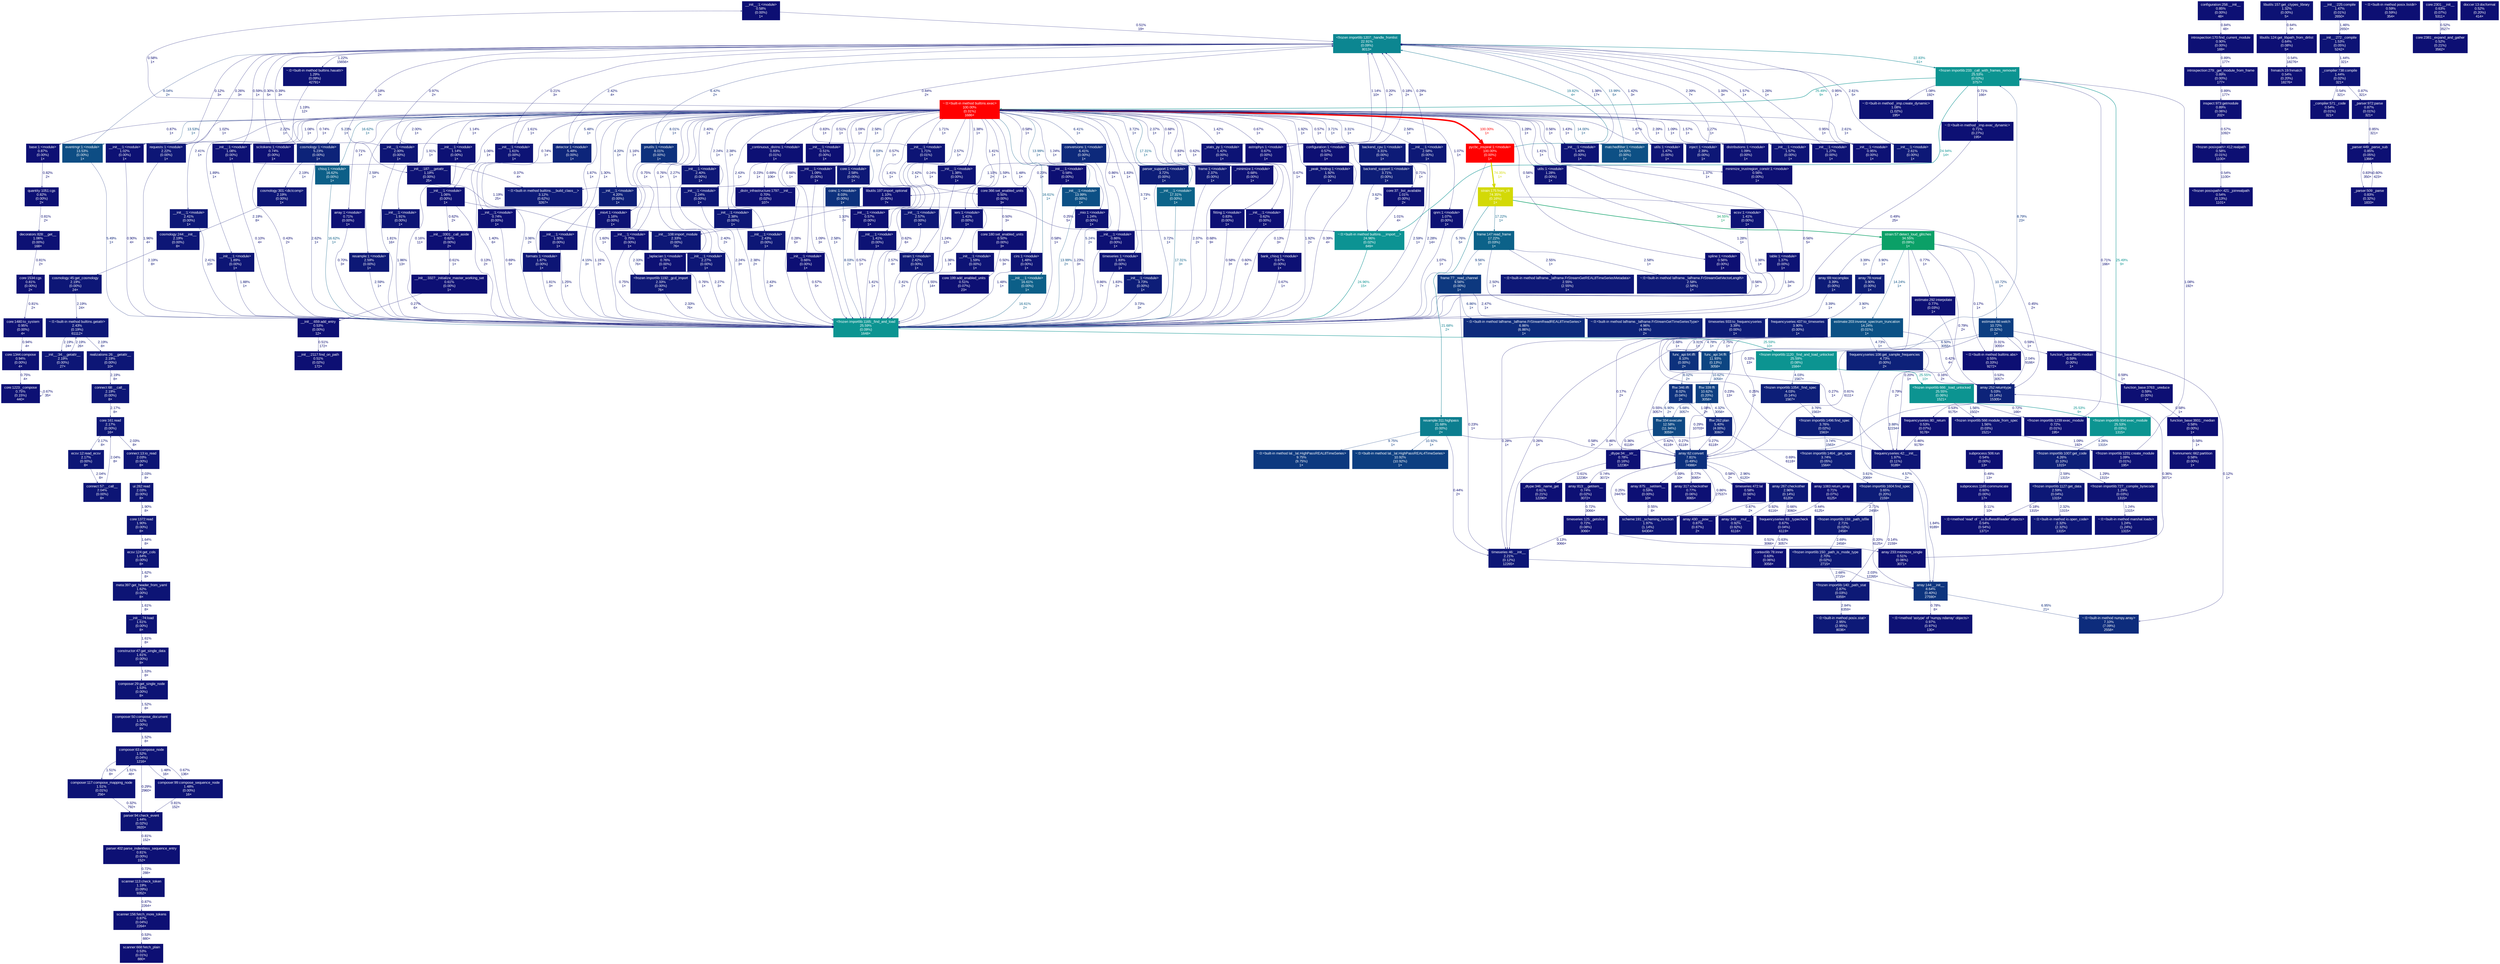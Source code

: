 digraph {
	graph [fontname=Arial, nodesep=0.125, ranksep=0.25];
	node [fontcolor=white, fontname=Arial, height=0, shape=box, style=filled, width=0];
	edge [fontname=Arial];
	23 [color="#0d0f73", fontcolor="#ffffff", fontsize="10.00", label="__init__:1:<module>\n0.58%\n(0.00%)\n1×", tooltip="/work/pi_ccapano_umassd_edu/nperla_umassd_edu/envs/pycbc/lib/python3.11/site-packages/numpy/core/__init__.py"];
	23 -> 346 [arrowsize="0.35", color="#0d0f73", fontcolor="#0d0f73", fontsize="10.00", label="0.51%\n19×", labeldistance="0.50", penwidth="0.50"];
	34 [color="#0d0f73", fontcolor="#ffffff", fontsize="10.00", label="<frozen posixpath>:421:_joinrealpath\n0.54%\n(0.13%)\n1101×", tooltip="<frozen posixpath>"];
	35 [color="#0d0f73", fontcolor="#ffffff", fontsize="10.00", label="<frozen posixpath>:412:realpath\n0.58%\n(0.01%)\n1100×", tooltip="<frozen posixpath>"];
	35 -> 34 [arrowsize="0.35", color="#0d0f73", fontcolor="#0d0f73", fontsize="10.00", label="0.54%\n1100×", labeldistance="0.50", penwidth="0.50"];
	36 [color="#0d1074", fontcolor="#ffffff", fontsize="10.00", label="inspect:973:getmodule\n0.89%\n(0.06%)\n202×", tooltip="/work/pi_ccapano_umassd_edu/nperla_umassd_edu/envs/pycbc/lib/python3.11/inspect.py"];
	36 -> 35 [arrowsize="0.35", color="#0d0f73", fontcolor="#0d0f73", fontsize="10.00", label="0.57%\n1092×", labeldistance="0.50", penwidth="0.50"];
	82 [color="#0d1274", fontcolor="#ffffff", fontsize="10.00", label="libutils:157:get_ctypes_library\n1.32%\n(0.00%)\n5×", tooltip="/work/pi_ccapano_umassd_edu/nperla_umassd_edu/envs/pycbc/lib/python3.11/site-packages/pycbc/libutils.py"];
	82 -> 83 [arrowsize="0.35", color="#0d0f74", fontcolor="#0d0f74", fontsize="10.00", label="0.64%\n5×", labeldistance="0.50", penwidth="0.50"];
	83 [color="#0d0f74", fontcolor="#ffffff", fontsize="10.00", label="libutils:124:get_libpath_from_dirlist\n0.64%\n(0.08%)\n5×", tooltip="/work/pi_ccapano_umassd_edu/nperla_umassd_edu/envs/pycbc/lib/python3.11/site-packages/pycbc/libutils.py"];
	83 -> 96 [arrowsize="0.35", color="#0d0f73", fontcolor="#0d0f73", fontsize="10.00", label="0.54%\n18276×", labeldistance="0.50", penwidth="0.50"];
	86 [color="#0d0f73", fontcolor="#ffffff", fontsize="10.00", label="__init__:2117:find_on_path\n0.51%\n(0.02%)\n172×", tooltip="/work/pi_ccapano_umassd_edu/nperla_umassd_edu/envs/pycbc/lib/python3.11/site-packages/pkg_resources/__init__.py"];
	96 [color="#0d0f73", fontcolor="#ffffff", fontsize="10.00", label="fnmatch:19:fnmatch\n0.54%\n(0.20%)\n18276×", tooltip="/work/pi_ccapano_umassd_edu/nperla_umassd_edu/envs/pycbc/lib/python3.11/fnmatch.py"];
	121 [color="#0d257a", fontcolor="#ffffff", fontsize="10.00", label="detector:1:<module>\n5.48%\n(0.00%)\n1×", tooltip="/work/pi_ccapano_umassd_edu/nperla_umassd_edu/envs/pycbc/lib/python3.11/site-packages/pycbc/detector.py"];
	121 -> 346 [arrowsize="0.35", color="#0d1776", fontcolor="#0d1776", fontsize="10.00", label="2.42%\n4×", labeldistance="0.50", penwidth="0.50"];
	121 -> 1118 [arrowsize="0.35", color="#0d1a77", fontcolor="#0d1a77", fontsize="10.00", label="3.06%\n2×", labeldistance="0.50", penwidth="0.50"];
	125 [color="#0d1375", fontcolor="#ffffff", fontsize="10.00", label="__init__:1:<module>\n1.43%\n(0.00%)\n1×", tooltip="/work/pi_ccapano_umassd_edu/nperla_umassd_edu/envs/pycbc/lib/python3.11/site-packages/numpy/__init__.py"];
	125 -> 346 [arrowsize="0.35", color="#0d1275", fontcolor="#0d1275", fontsize="10.00", label="1.38%\n17×", labeldistance="0.50", penwidth="0.50"];
	180 [color="#0d1074", fontcolor="#ffffff", fontsize="10.00", label="~:0:<built-in method _imp.exec_dynamic>\n0.71%\n(0.27%)\n195×", tooltip="~"];
	180 -> 1118 [arrowsize="0.35", color="#0d0f73", fontcolor="#0d0f73", fontsize="10.00", label="0.49%\n25×", labeldistance="0.50", penwidth="0.50"];
	183 [color="#0d1174", fontcolor="#ffffff", fontsize="10.00", label="~:0:<built-in method _imp.create_dynamic>\n1.08%\n(1.02%)\n195×", tooltip="~"];
	202 [color="#0d1a77", fontcolor="#ffffff", fontsize="10.00", label="~:0:<built-in method builtins.__build_class__>\n3.12%\n(0.62%)\n3267×", tooltip="~"];
	296 [color="#0d1c77", fontcolor="#ffffff", fontsize="10.00", label="<frozen importlib:1604:find_spec\n3.65%\n(0.20%)\n2159×", tooltip="<frozen importlib._bootstrap_external>"];
	296 -> 336 [arrowsize="0.35", color="#0d1876", fontcolor="#0d1876", fontsize="10.00", label="2.71%\n2458×", labeldistance="0.50", penwidth="0.50"];
	296 -> 338 [arrowsize="0.35", color="#0d0d73", fontcolor="#0d0d73", fontsize="10.00", label="0.14%\n2159×", labeldistance="0.50", penwidth="0.50"];
	297 [color="#0d1d78", fontcolor="#ffffff", fontsize="10.00", label="<frozen importlib:1464:_get_spec\n3.74%\n(0.05%)\n1564×", tooltip="<frozen importlib._bootstrap_external>"];
	297 -> 296 [arrowsize="0.35", color="#0d1c77", fontcolor="#0d1c77", fontsize="10.00", label="3.61%\n2069×", labeldistance="0.50", penwidth="0.50"];
	305 [color="#0d1d78", fontcolor="#ffffff", fontsize="10.00", label="<frozen importlib:1496:find_spec\n3.76%\n(0.02%)\n1563×", tooltip="<frozen importlib._bootstrap_external>"];
	305 -> 297 [arrowsize="0.35", color="#0d1d78", fontcolor="#0d1d78", fontsize="10.00", label="3.74%\n1563×", labeldistance="0.50", penwidth="0.50"];
	306 [color="#0d1e78", fontcolor="#ffffff", fontsize="10.00", label="<frozen importlib:1054:_find_spec\n4.03%\n(0.14%)\n1567×", tooltip="<frozen importlib._bootstrap>"];
	306 -> 305 [arrowsize="0.35", color="#0d1d78", fontcolor="#0d1d78", fontsize="10.00", label="3.76%\n1563×", labeldistance="0.50", penwidth="0.50"];
	312 [color="#0d1074", fontcolor="#ffffff", fontsize="10.00", label="<frozen importlib:1239:exec_module\n0.72%\n(0.01%)\n195×", tooltip="<frozen importlib._bootstrap_external>"];
	312 -> 1427 [arrowsize="0.35", color="#0d1074", fontcolor="#0d1074", fontsize="10.00", label="0.71%\n166×", labeldistance="0.50", penwidth="0.50"];
	313 [color="#0c9491", fontcolor="#ffffff", fontsize="10.00", label="<frozen importlib:666:_load_unlocked\n25.55%\n(0.06%)\n1521×", tooltip="<frozen importlib._bootstrap>"];
	313 -> 312 [arrowsize="0.35", color="#0d1074", fontcolor="#0d1074", fontsize="10.00", label="0.72%\n166×", labeldistance="0.50", penwidth="0.50"];
	313 -> 315 [arrowsize="0.35", color="#0d1375", fontcolor="#0d1375", fontsize="10.00", label="1.56%\n1502×", labeldistance="0.50", penwidth="0.50"];
	313 -> 324 [arrowsize="0.51", color="#0c9491", fontcolor="#0c9491", fontsize="10.00", label="25.53%\n9×", labeldistance="1.02", penwidth="1.02"];
	314 [color="#0d1174", fontcolor="#ffffff", fontsize="10.00", label="<frozen importlib:1231:create_module\n1.09%\n(0.01%)\n195×", tooltip="<frozen importlib._bootstrap_external>"];
	314 -> 1427 [arrowsize="0.35", color="#0d1174", fontcolor="#0d1174", fontsize="10.00", label="1.08%\n192×", labeldistance="0.50", penwidth="0.50"];
	315 [color="#0d1375", fontcolor="#ffffff", fontsize="10.00", label="<frozen importlib:566:module_from_spec\n1.56%\n(0.03%)\n1521×", tooltip="<frozen importlib._bootstrap>"];
	315 -> 314 [arrowsize="0.35", color="#0d1174", fontcolor="#0d1174", fontsize="10.00", label="1.09%\n192×", labeldistance="0.50", penwidth="0.50"];
	318 [color="#0d1f78", fontcolor="#ffffff", fontsize="10.00", label="<frozen importlib:1007:get_code\n4.26%\n(0.10%)\n1315×", tooltip="<frozen importlib._bootstrap_external>"];
	318 -> 321 [arrowsize="0.35", color="#0d1876", fontcolor="#0d1876", fontsize="10.00", label="2.59%\n1315×", labeldistance="0.50", penwidth="0.50"];
	318 -> 327 [arrowsize="0.35", color="#0d1274", fontcolor="#0d1274", fontsize="10.00", label="1.29%\n1315×", labeldistance="0.50", penwidth="0.50"];
	321 [color="#0d1876", fontcolor="#ffffff", fontsize="10.00", label="<frozen importlib:1127:get_data\n2.59%\n(0.04%)\n1315×", tooltip="<frozen importlib._bootstrap_external>"];
	321 -> 1636 [arrowsize="0.35", color="#0d0d73", fontcolor="#0d0d73", fontsize="10.00", label="0.18%\n1315×", labeldistance="0.50", penwidth="0.50"];
	321 -> 1649 [arrowsize="0.35", color="#0d1676", fontcolor="#0d1676", fontsize="10.00", label="2.32%\n1315×", labeldistance="0.50", penwidth="0.50"];
	324 [color="#0c9491", fontcolor="#ffffff", fontsize="10.00", label="<frozen importlib:934:exec_module\n25.53%\n(0.03%)\n1315×", tooltip="<frozen importlib._bootstrap_external>"];
	324 -> 318 [arrowsize="0.35", color="#0d1f78", fontcolor="#0d1f78", fontsize="10.00", label="4.26%\n1315×", labeldistance="0.50", penwidth="0.50"];
	324 -> 1427 [arrowsize="0.50", color="#0c9491", fontcolor="#0c9491", fontsize="10.00", label="25.49%\n9×", labeldistance="1.02", penwidth="1.02"];
	327 [color="#0d1274", fontcolor="#ffffff", fontsize="10.00", label="<frozen importlib:727:_compile_bytecode\n1.29%\n(0.03%)\n1315×", tooltip="<frozen importlib._bootstrap_external>"];
	327 -> 1729 [arrowsize="0.35", color="#0d1274", fontcolor="#0d1274", fontsize="10.00", label="1.24%\n1315×", labeldistance="0.50", penwidth="0.50"];
	336 [color="#0d1876", fontcolor="#ffffff", fontsize="10.00", label="<frozen importlib:159:_path_isfile\n2.71%\n(0.02%)\n2458×", tooltip="<frozen importlib._bootstrap_external>"];
	336 -> 337 [arrowsize="0.35", color="#0d1876", fontcolor="#0d1876", fontsize="10.00", label="2.69%\n2458×", labeldistance="0.50", penwidth="0.50"];
	337 [color="#0d1876", fontcolor="#ffffff", fontsize="10.00", label="<frozen importlib:150:_path_is_mode_type\n2.70%\n(0.02%)\n2715×", tooltip="<frozen importlib._bootstrap_external>"];
	337 -> 338 [arrowsize="0.35", color="#0d1876", fontcolor="#0d1876", fontsize="10.00", label="2.68%\n2715×", labeldistance="0.50", penwidth="0.50"];
	338 [color="#0d1976", fontcolor="#ffffff", fontsize="10.00", label="<frozen importlib:140:_path_stat\n2.87%\n(0.03%)\n6359×", tooltip="<frozen importlib._bootstrap_external>"];
	338 -> 1665 [arrowsize="0.35", color="#0d1976", fontcolor="#0d1976", fontsize="10.00", label="2.84%\n6359×", labeldistance="0.50", penwidth="0.50"];
	346 [color="#0c8691", fontcolor="#ffffff", fontsize="10.00", label="<frozen importlib:1207:_handle_fromlist\n22.91%\n(0.09%)\n8013×", tooltip="<frozen importlib._bootstrap>"];
	346 -> 1427 [arrowsize="0.48", color="#0c8591", fontcolor="#0c8591", fontsize="10.00", label="22.83%\n61×", labeldistance="0.91", penwidth="0.91"];
	346 -> 2105 [arrowsize="0.35", color="#0d1274", fontcolor="#0d1274", fontsize="10.00", label="1.22%\n15656×", labeldistance="0.50", penwidth="0.50"];
	347 [color="#0c9393", fontcolor="#ffffff", fontsize="10.00", label="~:0:<built-in method builtins.__import__>\n24.96%\n(0.02%)\n849×", tooltip="~"];
	347 -> 1118 [arrowsize="0.50", color="#0c9393", fontcolor="#0c9393", fontsize="10.00", label="24.96%\n15×", labeldistance="1.00", penwidth="1.00"];
	363 [color="#ff0000", fontcolor="#ffffff", fontsize="10.00", label="pycbc_inspiral:1:<module>\n100.00%\n(0.00%)\n1×", tooltip="/work/pi_ccapano_umassd_edu/nperla_umassd_edu/envs/pycbc/bin/pycbc_inspiral"];
	363 -> 346 [arrowsize="0.45", color="#0c728d", fontcolor="#0c728d", fontsize="10.00", label="19.82%\n4×", labeldistance="0.79", penwidth="0.79"];
	363 -> 1118 [arrowsize="0.35", color="#0d267a", fontcolor="#0d267a", fontsize="10.00", label="5.76%\n5×", labeldistance="0.50", penwidth="0.50"];
	363 -> 2136 [arrowsize="0.86", color="#d3d906", fontcolor="#d3d906", fontsize="10.00", label="74.35%\n1×", labeldistance="2.97", penwidth="2.97"];
	398 [color="#0d1074", fontcolor="#ffffff", fontsize="10.00", label="array:1:<module>\n0.71%\n(0.00%)\n1×", tooltip="/work/pi_ccapano_umassd_edu/nperla_umassd_edu/envs/pycbc/lib/python3.11/site-packages/pycbc/types/array.py"];
	398 -> 1118 [arrowsize="0.35", color="#0d1074", fontcolor="#0d1074", fontsize="10.00", label="0.70%\n3×", labeldistance="0.50", penwidth="0.50"];
	403 [color="#0d1d78", fontcolor="#ffffff", fontsize="10.00", label="frequencyseries:437:to_timeseries\n3.90%\n(0.00%)\n1×", tooltip="/work/pi_ccapano_umassd_edu/nperla_umassd_edu/envs/pycbc/lib/python3.11/site-packages/pycbc/types/frequencyseries.py"];
	403 -> 2210 [arrowsize="0.35", color="#0d0e73", fontcolor="#0d0e73", fontsize="10.00", label="0.26%\n1×", labeldistance="0.50", penwidth="0.50"];
	403 -> 2211 [arrowsize="0.35", color="#0d0e73", fontcolor="#0d0e73", fontsize="10.00", label="0.27%\n1×", labeldistance="0.50", penwidth="0.50"];
	403 -> 2213 [arrowsize="0.35", color="#0d1b77", fontcolor="#0d1b77", fontsize="10.00", label="3.31%\n1×", labeldistance="0.50", penwidth="0.50"];
	404 [color="#0d1b77", fontcolor="#ffffff", fontsize="10.00", label="timeseries:933:to_frequencyseries\n3.39%\n(0.00%)\n1×", tooltip="/work/pi_ccapano_umassd_edu/nperla_umassd_edu/envs/pycbc/lib/python3.11/site-packages/pycbc/types/timeseries.py"];
	404 -> 2210 [arrowsize="0.35", color="#0d0e73", fontcolor="#0d0e73", fontsize="10.00", label="0.28%\n1×", labeldistance="0.50", penwidth="0.50"];
	404 -> 2211 [arrowsize="0.35", color="#0d0e73", fontcolor="#0d0e73", fontsize="10.00", label="0.25%\n1×", labeldistance="0.50", penwidth="0.50"];
	404 -> 2214 [arrowsize="0.35", color="#0d1876", fontcolor="#0d1876", fontsize="10.00", label="2.68%\n1×", labeldistance="0.50", penwidth="0.50"];
	404 -> 3489 [arrowsize="0.35", color="#0d0d73", fontcolor="#0d0d73", fontsize="10.00", label="0.17%\n2×", labeldistance="0.50", penwidth="0.50"];
	420 [color="#0d1174", fontcolor="#ffffff", fontsize="10.00", label="__init__:1:<module>\n1.08%\n(0.00%)\n1×", tooltip="/work/pi_ccapano_umassd_edu/nperla_umassd_edu/envs/pycbc/lib/python3.11/site-packages/astropy/__init__.py"];
	420 -> 202 [arrowsize="0.35", color="#0d0e73", fontcolor="#0d0e73", fontsize="10.00", label="0.37%\n4×", labeldistance="0.50", penwidth="0.50"];
	420 -> 346 [arrowsize="0.35", color="#0d0f74", fontcolor="#0d0f74", fontsize="10.00", label="0.59%\n1×", labeldistance="0.50", penwidth="0.50"];
	420 -> 1118 [arrowsize="0.35", color="#0d0d73", fontcolor="#0d0d73", fontsize="10.00", label="0.10%\n4×", labeldistance="0.50", penwidth="0.50"];
	421 [color="#0d4d84", fontcolor="#ffffff", fontsize="10.00", label="eventmgr:1:<module>\n13.53%\n(0.00%)\n1×", tooltip="/work/pi_ccapano_umassd_edu/nperla_umassd_edu/envs/pycbc/lib/python3.11/site-packages/pycbc/events/eventmgr.py"];
	421 -> 346 [arrowsize="0.35", color="#0d317d", fontcolor="#0d317d", fontsize="10.00", label="8.04%\n2×", labeldistance="0.50", penwidth="0.50"];
	421 -> 1118 [arrowsize="0.35", color="#0d257a", fontcolor="#0d257a", fontsize="10.00", label="5.49%\n1×", labeldistance="0.50", penwidth="0.50"];
	422 [color="#0d5085", fontcolor="#ffffff", fontsize="10.00", label="matchedfilter:1:<module>\n14.00%\n(0.00%)\n1×", tooltip="/work/pi_ccapano_umassd_edu/nperla_umassd_edu/envs/pycbc/lib/python3.11/site-packages/pycbc/filter/matchedfilter.py"];
	422 -> 346 [arrowsize="0.37", color="#0d5085", fontcolor="#0d5085", fontsize="10.00", label="13.99%\n5×", labeldistance="0.56", penwidth="0.56"];
	424 [color="#0d0f73", fontcolor="#ffffff", fontsize="10.00", label="configuration:1:<module>\n0.57%\n(0.00%)\n1×", tooltip="/work/pi_ccapano_umassd_edu/nperla_umassd_edu/envs/pycbc/lib/python3.11/site-packages/astropy/config/configuration.py"];
	424 -> 346 [arrowsize="0.35", color="#0d0e73", fontcolor="#0d0e73", fontsize="10.00", label="0.18%\n2×", labeldistance="0.50", penwidth="0.50"];
	424 -> 1118 [arrowsize="0.35", color="#0d0e73", fontcolor="#0d0e73", fontsize="10.00", label="0.39%\n4×", labeldistance="0.50", penwidth="0.50"];
	425 [color="#0d1074", fontcolor="#ffffff", fontsize="10.00", label="configuration:258:__init__\n0.85%\n(0.00%)\n48×", tooltip="/work/pi_ccapano_umassd_edu/nperla_umassd_edu/envs/pycbc/lib/python3.11/site-packages/astropy/config/configuration.py"];
	425 -> 2216 [arrowsize="0.35", color="#0d1074", fontcolor="#0d1074", fontsize="10.00", label="0.84%\n48×", labeldistance="0.50", penwidth="0.50"];
	438 [color="#0d1575", fontcolor="#ffffff", fontsize="10.00", label="formats:1:<module>\n1.87%\n(0.00%)\n1×", tooltip="/work/pi_ccapano_umassd_edu/nperla_umassd_edu/envs/pycbc/lib/python3.11/site-packages/astropy/time/formats.py"];
	438 -> 1118 [arrowsize="0.35", color="#0d1475", fontcolor="#0d1475", fontsize="10.00", label="1.81%\n3×", labeldistance="0.50", penwidth="0.50"];
	450 [color="#0d0f74", fontcolor="#ffffff", fontsize="10.00", label="astrophys:1:<module>\n0.67%\n(0.00%)\n1×", tooltip="/work/pi_ccapano_umassd_edu/nperla_umassd_edu/envs/pycbc/lib/python3.11/site-packages/astropy/units/astrophys.py"];
	450 -> 346 [arrowsize="0.35", color="#0d0e73", fontcolor="#0d0e73", fontsize="10.00", label="0.20%\n2×", labeldistance="0.50", penwidth="0.50"];
	450 -> 6603 [arrowsize="0.35", color="#0d0e73", fontcolor="#0d0e73", fontsize="10.00", label="0.23%\n1×", labeldistance="0.50", penwidth="0.50"];
	464 [color="#0d1575", fontcolor="#ffffff", fontsize="10.00", label="__init__:1:<module>\n2.00%\n(0.00%)\n1×", tooltip="/work/pi_ccapano_umassd_edu/nperla_umassd_edu/envs/pycbc/lib/python3.11/site-packages/astropy/coordinates/builtin_frames/__init__.py"];
	464 -> 346 [arrowsize="0.35", color="#0d0d73", fontcolor="#0d0d73", fontsize="10.00", label="0.18%\n2×", labeldistance="0.50", penwidth="0.50"];
	464 -> 1118 [arrowsize="0.35", color="#0d1475", fontcolor="#0d1475", fontsize="10.00", label="1.81%\n16×", labeldistance="0.50", penwidth="0.50"];
	466 [color="#0d1375", fontcolor="#ffffff", fontsize="10.00", label="utils:1:<module>\n1.47%\n(0.00%)\n1×", tooltip="/work/pi_ccapano_umassd_edu/nperla_umassd_edu/envs/pycbc/lib/python3.11/site-packages/astropy/coordinates/builtin_frames/utils.py"];
	466 -> 346 [arrowsize="0.35", color="#0d1375", fontcolor="#0d1375", fontsize="10.00", label="1.42%\n3×", labeldistance="0.50", penwidth="0.50"];
	468 [color="#0d1275", fontcolor="#ffffff", fontsize="10.00", label="__init__:1:<module>\n1.38%\n(0.00%)\n1×", tooltip="/work/pi_ccapano_umassd_edu/nperla_umassd_edu/envs/pycbc/lib/python3.11/site-packages/astropy/table/__init__.py"];
	468 -> 1118 [arrowsize="0.35", color="#0d1274", fontcolor="#0d1274", fontsize="10.00", label="1.24%\n12×", labeldistance="0.50", penwidth="0.50"];
	469 [color="#0d1375", fontcolor="#ffffff", fontsize="10.00", label="iers:1:<module>\n1.41%\n(0.00%)\n1×", tooltip="/work/pi_ccapano_umassd_edu/nperla_umassd_edu/envs/pycbc/lib/python3.11/site-packages/astropy/utils/iers/iers.py"];
	469 -> 1118 [arrowsize="0.35", color="#0d1275", fontcolor="#0d1275", fontsize="10.00", label="1.38%\n1×", labeldistance="0.50", penwidth="0.50"];
	507 [color="#0d1375", fontcolor="#ffffff", fontsize="10.00", label="__init__:1:<module>\n1.59%\n(0.00%)\n1×", tooltip="/work/pi_ccapano_umassd_edu/nperla_umassd_edu/envs/pycbc/lib/python3.11/site-packages/scipy/optimize/__init__.py"];
	507 -> 1118 [arrowsize="0.35", color="#0d1375", fontcolor="#0d1375", fontsize="10.00", label="1.55%\n14×", labeldistance="0.50", penwidth="0.50"];
	508 [color="#0d317d", fontcolor="#ffffff", fontsize="10.00", label="pnutils:1:<module>\n8.01%\n(0.00%)\n1×", tooltip="/work/pi_ccapano_umassd_edu/nperla_umassd_edu/envs/pycbc/lib/python3.11/site-packages/pycbc/pnutils.py"];
	508 -> 346 [arrowsize="0.35", color="#0d297b", fontcolor="#0d297b", fontsize="10.00", label="6.42%\n2×", labeldistance="0.50", penwidth="0.50"];
	508 -> 1118 [arrowsize="0.35", color="#0d1375", fontcolor="#0d1375", fontsize="10.00", label="1.60%\n1×", labeldistance="0.50", penwidth="0.50"];
	510 [color="#0d1074", fontcolor="#ffffff", fontsize="10.00", label="_minimize:1:<module>\n0.68%\n(0.00%)\n1×", tooltip="/work/pi_ccapano_umassd_edu/nperla_umassd_edu/envs/pycbc/lib/python3.11/site-packages/scipy/optimize/_minimize.py"];
	510 -> 1118 [arrowsize="0.35", color="#0d1074", fontcolor="#0d1074", fontsize="10.00", label="0.68%\n9×", labeldistance="0.50", penwidth="0.50"];
	518 [color="#0d297b", fontcolor="#ffffff", fontsize="10.00", label="conversions:1:<module>\n6.41%\n(0.00%)\n1×", tooltip="/work/pi_ccapano_umassd_edu/nperla_umassd_edu/envs/pycbc/lib/python3.11/site-packages/pycbc/conversions.py"];
	518 -> 1118 [arrowsize="0.35", color="#0d2479", fontcolor="#0d2479", fontsize="10.00", label="5.24%\n2×", labeldistance="0.50", penwidth="0.50"];
	518 -> 7450 [arrowsize="0.35", color="#0d1174", fontcolor="#0d1174", fontsize="10.00", label="1.10%\n2×", labeldistance="0.50", penwidth="0.50"];
	526 [color="#0d1074", fontcolor="#ffffff", fontsize="10.00", label="base:1:<module>\n0.87%\n(0.00%)\n1×", tooltip="/work/pi_ccapano_umassd_edu/nperla_umassd_edu/envs/pycbc/lib/python3.11/site-packages/astropy/cosmology/flrw/base.py"];
	526 -> 3593 [arrowsize="0.35", color="#0d1074", fontcolor="#0d1074", fontsize="10.00", label="0.82%\n2×", labeldistance="0.50", penwidth="0.50"];
	528 [color="#0d1074", fontcolor="#ffffff", fontsize="10.00", label="fitting:1:<module>\n0.83%\n(0.00%)\n1×", tooltip="/work/pi_ccapano_umassd_edu/nperla_umassd_edu/envs/pycbc/lib/python3.11/site-packages/astropy/modeling/fitting.py"];
	528 -> 1118 [arrowsize="0.35", color="#0d0f73", fontcolor="#0d0f73", fontsize="10.00", label="0.58%\n3×", labeldistance="0.50", penwidth="0.50"];
	545 [color="#0d1174", fontcolor="#ffffff", fontsize="10.00", label="__init__:1:<module>\n1.06%\n(0.00%)\n1×", tooltip="/work/pi_ccapano_umassd_edu/nperla_umassd_edu/envs/pycbc/lib/python3.11/site-packages/pkg_resources/__init__.py"];
	545 -> 347 [arrowsize="0.35", color="#0d0e73", fontcolor="#0d0e73", fontsize="10.00", label="0.25%\n5×", labeldistance="0.50", penwidth="0.50"];
	545 -> 1118 [arrowsize="0.35", color="#0d0d73", fontcolor="#0d0d73", fontsize="10.00", label="0.13%\n2×", labeldistance="0.50", penwidth="0.50"];
	545 -> 3822 [arrowsize="0.35", color="#0d0f74", fontcolor="#0d0f74", fontsize="10.00", label="0.62%\n2×", labeldistance="0.50", penwidth="0.50"];
	552 [color="#0d1876", fontcolor="#ffffff", fontsize="10.00", label="__init__:1:<module>\n2.58%\n(0.00%)\n1×", tooltip="/work/pi_ccapano_umassd_edu/nperla_umassd_edu/envs/pycbc/lib/python3.11/site-packages/scipy/signal/__init__.py"];
	552 -> 346 [arrowsize="0.35", color="#0d0e73", fontcolor="#0d0e73", fontsize="10.00", label="0.29%\n3×", labeldistance="0.50", penwidth="0.50"];
	552 -> 1118 [arrowsize="0.35", color="#0d1676", fontcolor="#0d1676", fontsize="10.00", label="2.28%\n14×", labeldistance="0.50", penwidth="0.50"];
	553 [color="#0d1876", fontcolor="#ffffff", fontsize="10.00", label="resample:1:<module>\n2.59%\n(0.00%)\n1×", tooltip="/work/pi_ccapano_umassd_edu/nperla_umassd_edu/envs/pycbc/lib/python3.11/site-packages/pycbc/filter/resample.py"];
	553 -> 1118 [arrowsize="0.35", color="#0d1876", fontcolor="#0d1876", fontsize="10.00", label="2.59%\n1×", labeldistance="0.50", penwidth="0.50"];
	564 [color="#0d1575", fontcolor="#ffffff", fontsize="10.00", label="__init__:1:<module>\n1.91%\n(0.00%)\n1×", tooltip="/work/pi_ccapano_umassd_edu/nperla_umassd_edu/envs/pycbc/lib/python3.11/site-packages/scipy/stats/__init__.py"];
	564 -> 1118 [arrowsize="0.35", color="#0d1575", fontcolor="#0d1575", fontsize="10.00", label="1.86%\n13×", labeldistance="0.50", penwidth="0.50"];
	565 [color="#0d1375", fontcolor="#ffffff", fontsize="10.00", label="_stats_py:1:<module>\n1.42%\n(0.00%)\n1×", tooltip="/work/pi_ccapano_umassd_edu/nperla_umassd_edu/envs/pycbc/lib/python3.11/site-packages/scipy/stats/_stats_py.py"];
	565 -> 346 [arrowsize="0.35", color="#0d1174", fontcolor="#0d1174", fontsize="10.00", label="1.14%\n10×", labeldistance="0.50", penwidth="0.50"];
	565 -> 1118 [arrowsize="0.35", color="#0d0d73", fontcolor="#0d0d73", fontsize="10.00", label="0.13%\n3×", labeldistance="0.50", penwidth="0.50"];
	567 [color="#0d1074", fontcolor="#ffffff", fontsize="10.00", label="_continuous_distns:1:<module>\n0.83%\n(0.01%)\n1×", tooltip="/work/pi_ccapano_umassd_edu/nperla_umassd_edu/envs/pycbc/lib/python3.11/site-packages/scipy/stats/_continuous_distns.py"];
	567 -> 3007 [arrowsize="0.35", color="#0d1074", fontcolor="#0d1074", fontsize="10.00", label="0.69%\n106×", labeldistance="0.50", penwidth="0.50"];
	568 [color="#0d1174", fontcolor="#ffffff", fontsize="10.00", label="__init__:1:<module>\n1.02%\n(0.00%)\n1×", tooltip="/work/pi_ccapano_umassd_edu/nperla_umassd_edu/envs/pycbc/lib/python3.11/site-packages/requests/__init__.py"];
	568 -> 346 [arrowsize="0.35", color="#0d0d73", fontcolor="#0d0d73", fontsize="10.00", label="0.12%\n3×", labeldistance="0.50", penwidth="0.50"];
	568 -> 1118 [arrowsize="0.35", color="#0d1074", fontcolor="#0d1074", fontsize="10.00", label="0.90%\n4×", labeldistance="0.50", penwidth="0.50"];
	588 [color="#0d1776", fontcolor="#ffffff", fontsize="10.00", label="strain:1:<module>\n2.42%\n(0.00%)\n1×", tooltip="/work/pi_ccapano_umassd_edu/nperla_umassd_edu/envs/pycbc/lib/python3.11/site-packages/pycbc/strain/strain.py"];
	588 -> 1118 [arrowsize="0.35", color="#0d1776", fontcolor="#0d1776", fontsize="10.00", label="2.41%\n2×", labeldistance="0.50", penwidth="0.50"];
	589 [color="#0d1776", fontcolor="#ffffff", fontsize="10.00", label="frame:1:<module>\n2.37%\n(0.00%)\n1×", tooltip="/work/pi_ccapano_umassd_edu/nperla_umassd_edu/envs/pycbc/lib/python3.11/site-packages/pycbc/frame/frame.py"];
	589 -> 1118 [arrowsize="0.35", color="#0d1776", fontcolor="#0d1776", fontsize="10.00", label="2.37%\n2×", labeldistance="0.50", penwidth="0.50"];
	590 [color="#0d1776", fontcolor="#ffffff", fontsize="10.00", label="inject:1:<module>\n2.39%\n(0.00%)\n1×", tooltip="/work/pi_ccapano_umassd_edu/nperla_umassd_edu/envs/pycbc/lib/python3.11/site-packages/pycbc/inject/inject.py"];
	590 -> 346 [arrowsize="0.35", color="#0d1776", fontcolor="#0d1776", fontsize="10.00", label="2.39%\n7×", labeldistance="0.50", penwidth="0.50"];
	591 [color="#0d1676", fontcolor="#ffffff", fontsize="10.00", label="requests:1:<module>\n2.22%\n(0.00%)\n1×", tooltip="/work/pi_ccapano_umassd_edu/nperla_umassd_edu/envs/pycbc/lib/python3.11/site-packages/igwn_auth_utils/requests.py"];
	591 -> 346 [arrowsize="0.35", color="#0d0e73", fontcolor="#0d0e73", fontsize="10.00", label="0.26%\n3×", labeldistance="0.50", penwidth="0.50"];
	591 -> 1118 [arrowsize="0.35", color="#0d1575", fontcolor="#0d1575", fontsize="10.00", label="1.96%\n4×", labeldistance="0.50", penwidth="0.50"];
	601 [color="#0d0f74", fontcolor="#ffffff", fontsize="10.00", label="__init__:1:<module>\n0.62%\n(0.00%)\n1×", tooltip="/work/pi_ccapano_umassd_edu/nperla_umassd_edu/envs/pycbc/lib/python3.11/site-packages/urllib3/__init__.py"];
	601 -> 1118 [arrowsize="0.35", color="#0d0f74", fontcolor="#0d0f74", fontsize="10.00", label="0.60%\n6×", labeldistance="0.50", penwidth="0.50"];
	614 [color="#0d1074", fontcolor="#ffffff", fontsize="10.00", label="scitokens:1:<module>\n0.74%\n(0.00%)\n1×", tooltip="/work/pi_ccapano_umassd_edu/nperla_umassd_edu/envs/pycbc/lib/python3.11/site-packages/scitokens/scitokens.py"];
	614 -> 346 [arrowsize="0.35", color="#0d0e73", fontcolor="#0d0e73", fontsize="10.00", label="0.30%\n5×", labeldistance="0.50", penwidth="0.50"];
	614 -> 1118 [arrowsize="0.35", color="#0d0f73", fontcolor="#0d0f73", fontsize="10.00", label="0.43%\n2×", labeldistance="0.50", penwidth="0.50"];
	684 [color="#0d1074", fontcolor="#ffffff", fontsize="10.00", label="bank_chisq:1:<module>\n0.67%\n(0.00%)\n1×", tooltip="/work/pi_ccapano_umassd_edu/nperla_umassd_edu/envs/pycbc/lib/python3.11/site-packages/pycbc/vetoes/bank_chisq.py"];
	684 -> 1118 [arrowsize="0.35", color="#0d1074", fontcolor="#0d1074", fontsize="10.00", label="0.67%\n1×", labeldistance="0.50", penwidth="0.50"];
	737 [color="#0d1174", fontcolor="#ffffff", fontsize="10.00", label="distributions:1:<module>\n1.09%\n(0.00%)\n1×", tooltip="/work/pi_ccapano_umassd_edu/nperla_umassd_edu/envs/pycbc/lib/python3.11/site-packages/scipy/stats/distributions.py"];
	737 -> 346 [arrowsize="0.35", color="#0d1174", fontcolor="#0d1174", fontsize="10.00", label="1.00%\n3×", labeldistance="0.50", penwidth="0.50"];
	742 [color="#0d1575", fontcolor="#ffffff", fontsize="10.00", label="_peak_finding:1:<module>\n1.92%\n(0.00%)\n1×", tooltip="/work/pi_ccapano_umassd_edu/nperla_umassd_edu/envs/pycbc/lib/python3.11/site-packages/scipy/signal/_peak_finding.py"];
	742 -> 1118 [arrowsize="0.35", color="#0d1575", fontcolor="#0d1575", fontsize="10.00", label="1.92%\n2×", labeldistance="0.50", penwidth="0.50"];
	760 [color="#0d1174", fontcolor="#ffffff", fontsize="10.00", label="qnm:1:<module>\n1.07%\n(0.00%)\n1×", tooltip="/work/pi_ccapano_umassd_edu/nperla_umassd_edu/envs/pycbc/lib/python3.11/site-packages/pykerr/qnm.py"];
	760 -> 1118 [arrowsize="0.35", color="#0d1174", fontcolor="#0d1174", fontsize="10.00", label="1.07%\n1×", labeldistance="0.50", penwidth="0.50"];
	770 [color="#0d0f73", fontcolor="#ffffff", fontsize="10.00", label="__init__:1:<module>\n0.51%\n(0.00%)\n1×", tooltip="/work/pi_ccapano_umassd_edu/nperla_umassd_edu/envs/pycbc/lib/python3.11/site-packages/astropy/nddata/__init__.py"];
	770 -> 202 [arrowsize="0.35", color="#0d0e73", fontcolor="#0d0e73", fontsize="10.00", label="0.23%\n1×", labeldistance="0.50", penwidth="0.50"];
	770 -> 1118 [arrowsize="0.35", color="#0d0e73", fontcolor="#0d0e73", fontsize="10.00", label="0.28%\n5×", labeldistance="0.50", penwidth="0.50"];
	783 [color="#0d0f73", fontcolor="#ffffff", fontsize="10.00", label="spline:1:<module>\n0.56%\n(0.00%)\n1×", tooltip="/work/pi_ccapano_umassd_edu/nperla_umassd_edu/envs/pycbc/lib/python3.11/site-packages/astropy/modeling/spline.py"];
	783 -> 1118 [arrowsize="0.35", color="#0d0f73", fontcolor="#0d0f73", fontsize="10.00", label="0.56%\n1×", labeldistance="0.50", penwidth="0.50"];
	784 [color="#0d1375", fontcolor="#ffffff", fontsize="10.00", label="__init__:1:<module>\n1.57%\n(0.00%)\n1×", tooltip="/work/pi_ccapano_umassd_edu/nperla_umassd_edu/envs/pycbc/lib/python3.11/site-packages/astropy/cosmology/io/__init__.py"];
	784 -> 346 [arrowsize="0.35", color="#0d1375", fontcolor="#0d1375", fontsize="10.00", label="1.57%\n1×", labeldistance="0.50", penwidth="0.50"];
	785 [color="#0d1274", fontcolor="#ffffff", fontsize="10.00", label="__init__:1:<module>\n1.27%\n(0.00%)\n1×", tooltip="/work/pi_ccapano_umassd_edu/nperla_umassd_edu/envs/pycbc/lib/python3.11/site-packages/astropy/modeling/__init__.py"];
	785 -> 346 [arrowsize="0.35", color="#0d1274", fontcolor="#0d1274", fontsize="10.00", label="1.26%\n1×", labeldistance="0.50", penwidth="0.50"];
	786 [color="#0d1274", fontcolor="#ffffff", fontsize="10.00", label="utils:1:<module>\n1.28%\n(0.00%)\n1×", tooltip="/work/pi_ccapano_umassd_edu/nperla_umassd_edu/envs/pycbc/lib/python3.11/site-packages/astropy/cosmology/io/utils.py"];
	786 -> 1118 [arrowsize="0.35", color="#0d1274", fontcolor="#0d1274", fontsize="10.00", label="1.28%\n1×", labeldistance="0.50", penwidth="0.50"];
	787 [color="#0d1375", fontcolor="#ffffff", fontsize="10.00", label="ecsv:1:<module>\n1.41%\n(0.00%)\n1×", tooltip="/work/pi_ccapano_umassd_edu/nperla_umassd_edu/envs/pycbc/lib/python3.11/site-packages/astropy/cosmology/io/ecsv.py"];
	787 -> 1118 [arrowsize="0.35", color="#0d1275", fontcolor="#0d1275", fontsize="10.00", label="1.38%\n1×", labeldistance="0.50", penwidth="0.50"];
	788 [color="#0d1275", fontcolor="#ffffff", fontsize="10.00", label="table:1:<module>\n1.37%\n(0.00%)\n1×", tooltip="/work/pi_ccapano_umassd_edu/nperla_umassd_edu/envs/pycbc/lib/python3.11/site-packages/astropy/cosmology/io/table.py"];
	788 -> 1118 [arrowsize="0.35", color="#0d1274", fontcolor="#0d1274", fontsize="10.00", label="1.34%\n3×", labeldistance="0.50", penwidth="0.50"];
	796 [color="#0d1174", fontcolor="#ffffff", fontsize="10.00", label="__init__:1:<module>\n0.95%\n(0.00%)\n1×", tooltip="/work/pi_ccapano_umassd_edu/nperla_umassd_edu/envs/pycbc/lib/python3.11/site-packages/astropy/cosmology/flrw/__init__.py"];
	796 -> 346 [arrowsize="0.35", color="#0d1174", fontcolor="#0d1174", fontsize="10.00", label="0.95%\n1×", labeldistance="0.50", penwidth="0.50"];
	818 [color="#0d1876", fontcolor="#ffffff", fontsize="10.00", label="__init__:1:<module>\n2.61%\n(0.00%)\n1×", tooltip="/work/pi_ccapano_umassd_edu/nperla_umassd_edu/envs/pycbc/lib/python3.11/site-packages/astropy/cosmology/__init__.py"];
	818 -> 346 [arrowsize="0.35", color="#0d1876", fontcolor="#0d1876", fontsize="10.00", label="2.61%\n5×", labeldistance="0.50", penwidth="0.50"];
	873 [color="#0d2379", fontcolor="#ffffff", fontsize="10.00", label="cosmology:1:<module>\n5.23%\n(0.00%)\n1×", tooltip="/work/pi_ccapano_umassd_edu/nperla_umassd_edu/envs/pycbc/lib/python3.11/site-packages/pycbc/cosmology.py"];
	873 -> 346 [arrowsize="0.35", color="#0d0e73", fontcolor="#0d0e73", fontsize="10.00", label="0.39%\n3×", labeldistance="0.50", penwidth="0.50"];
	873 -> 1118 [arrowsize="0.35", color="#0d1876", fontcolor="#0d1876", fontsize="10.00", label="2.62%\n1×", labeldistance="0.50", penwidth="0.50"];
	873 -> 5414 [arrowsize="0.35", color="#0d1676", fontcolor="#0d1676", fontsize="10.00", label="2.19%\n1×", labeldistance="0.50", penwidth="0.50"];
	902 [color="#0d0f73", fontcolor="#ffffff", fontsize="10.00", label="minimize_trustregion_constr:1:<module>\n0.56%\n(0.00%)\n1×", tooltip="/work/pi_ccapano_umassd_edu/nperla_umassd_edu/envs/pycbc/lib/python3.11/site-packages/scipy/optimize/_trustregion_constr/minimize_trustregion_constr.py"];
	902 -> 1118 [arrowsize="0.35", color="#0d0f73", fontcolor="#0d0f73", fontsize="10.00", label="0.56%\n5×", labeldistance="0.50", penwidth="0.50"];
	970 [color="#0d1776", fontcolor="#ffffff", fontsize="10.00", label="__init__:1:<module>\n2.41%\n(0.00%)\n1×", tooltip="/work/pi_ccapano_umassd_edu/nperla_umassd_edu/envs/pycbc/lib/python3.11/site-packages/astropy/coordinates/__init__.py"];
	970 -> 1118 [arrowsize="0.35", color="#0d1776", fontcolor="#0d1776", fontsize="10.00", label="2.41%\n10×", labeldistance="0.50", penwidth="0.50"];
	977 [color="#0d1575", fontcolor="#ffffff", fontsize="10.00", label="__init__:1:<module>\n1.89%\n(0.00%)\n1×", tooltip="/work/pi_ccapano_umassd_edu/nperla_umassd_edu/envs/pycbc/lib/python3.11/site-packages/astropy/time/__init__.py"];
	977 -> 1118 [arrowsize="0.35", color="#0d1575", fontcolor="#0d1575", fontsize="10.00", label="1.88%\n1×", labeldistance="0.50", penwidth="0.50"];
	981 [color="#0d1475", fontcolor="#ffffff", fontsize="10.00", label="__init__:1:<module>\n1.71%\n(0.01%)\n1×", tooltip="/work/pi_ccapano_umassd_edu/nperla_umassd_edu/envs/pycbc/lib/python3.11/site-packages/astropy/units/__init__.py"];
	981 -> 346 [arrowsize="0.35", color="#0d1074", fontcolor="#0d1074", fontsize="10.00", label="0.84%\n2×", labeldistance="0.50", penwidth="0.50"];
	981 -> 1118 [arrowsize="0.35", color="#0d0f74", fontcolor="#0d0f74", fontsize="10.00", label="0.62%\n6×", labeldistance="0.50", penwidth="0.50"];
	981 -> 6603 [arrowsize="0.35", color="#0d0e73", fontcolor="#0d0e73", fontsize="10.00", label="0.24%\n1×", labeldistance="0.50", penwidth="0.50"];
	986 [color="#0d1074", fontcolor="#ffffff", fontsize="10.00", label="core:1534:cgs\n0.81%\n(0.00%)\n2×", tooltip="/work/pi_ccapano_umassd_edu/nperla_umassd_edu/envs/pycbc/lib/python3.11/site-packages/astropy/units/core.py"];
	986 -> 2655 [arrowsize="0.35", color="#0d1074", fontcolor="#0d1074", fontsize="10.00", label="0.81%\n2×", labeldistance="0.50", penwidth="0.50"];
	999 [color="#0c5f88", fontcolor="#ffffff", fontsize="10.00", label="chisq:1:<module>\n16.62%\n(0.00%)\n1×", tooltip="/work/pi_ccapano_umassd_edu/nperla_umassd_edu/envs/pycbc/lib/python3.11/site-packages/pycbc/vetoes/chisq.py"];
	999 -> 1118 [arrowsize="0.41", color="#0c5f88", fontcolor="#0c5f88", fontsize="10.00", label="16.62%\n1×", labeldistance="0.66", penwidth="0.66"];
	1054 [color="#0d1074", fontcolor="#ffffff", fontsize="10.00", label="__init__:1:<module>\n0.74%\n(0.00%)\n1×", tooltip="/work/pi_ccapano_umassd_edu/nperla_umassd_edu/envs/pycbc/lib/python3.11/site-packages/scipy/sparse/linalg/__init__.py"];
	1054 -> 1118 [arrowsize="0.35", color="#0d1074", fontcolor="#0d1074", fontsize="10.00", label="0.69%\n5×", labeldistance="0.50", penwidth="0.50"];
	1075 [color="#0d1174", fontcolor="#ffffff", fontsize="10.00", label="__init__:1:<module>\n1.14%\n(0.00%)\n1×", tooltip="/work/pi_ccapano_umassd_edu/nperla_umassd_edu/envs/pycbc/lib/python3.11/site-packages/scipy/sparse/__init__.py"];
	1075 -> 346 [arrowsize="0.35", color="#0d1174", fontcolor="#0d1174", fontsize="10.00", label="0.97%\n2×", labeldistance="0.50", penwidth="0.50"];
	1075 -> 1118 [arrowsize="0.35", color="#0d0d73", fontcolor="#0d0d73", fontsize="10.00", label="0.16%\n11×", labeldistance="0.50", penwidth="0.50"];
	1081 [color="#0d1274", fontcolor="#ffffff", fontsize="10.00", label="__init__:1:<module>\n1.30%\n(0.00%)\n1×", tooltip="/work/pi_ccapano_umassd_edu/nperla_umassd_edu/envs/pycbc/lib/python3.11/site-packages/scipy/io/matlab/__init__.py"];
	1081 -> 1118 [arrowsize="0.35", color="#0d1274", fontcolor="#0d1274", fontsize="10.00", label="1.25%\n1×", labeldistance="0.50", penwidth="0.50"];
	1082 [color="#0d1375", fontcolor="#ffffff", fontsize="10.00", label="__init__:1:<module>\n1.61%\n(0.00%)\n1×", tooltip="/work/pi_ccapano_umassd_edu/nperla_umassd_edu/envs/pycbc/lib/python3.11/site-packages/scipy/io/__init__.py"];
	1082 -> 346 [arrowsize="0.35", color="#0d0e73", fontcolor="#0d0e73", fontsize="10.00", label="0.21%\n3×", labeldistance="0.50", penwidth="0.50"];
	1082 -> 1118 [arrowsize="0.35", color="#0d1375", fontcolor="#0d1375", fontsize="10.00", label="1.40%\n6×", labeldistance="0.50", penwidth="0.50"];
	1084 [color="#0d1074", fontcolor="#ffffff", fontsize="10.00", label="_laplacian:1:<module>\n0.76%\n(0.00%)\n1×", tooltip="/work/pi_ccapano_umassd_edu/nperla_umassd_edu/envs/pycbc/lib/python3.11/site-packages/scipy/sparse/csgraph/_laplacian.py"];
	1084 -> 1118 [arrowsize="0.35", color="#0d1074", fontcolor="#0d1074", fontsize="10.00", label="0.76%\n1×", labeldistance="0.50", penwidth="0.50"];
	1090 [color="#0d1876", fontcolor="#ffffff", fontsize="10.00", label="core:1:<module>\n2.58%\n(0.00%)\n1×", tooltip="/work/pi_ccapano_umassd_edu/nperla_umassd_edu/envs/pycbc/lib/python3.11/site-packages/pycbc/fft/core.py"];
	1090 -> 1118 [arrowsize="0.35", color="#0d1876", fontcolor="#0d1876", fontsize="10.00", label="2.58%\n1×", labeldistance="0.50", penwidth="0.50"];
	1116 [color="#0d1776", fontcolor="#ffffff", fontsize="10.00", label="<frozen importlib:1192:_gcd_import\n2.33%\n(0.00%)\n76×", tooltip="<frozen importlib._bootstrap>"];
	1116 -> 1118 [arrowsize="0.35", color="#0d1776", fontcolor="#0d1776", fontsize="10.00", label="2.33%\n76×", labeldistance="0.50", penwidth="0.50"];
	1117 [color="#0d1776", fontcolor="#ffffff", fontsize="10.00", label="__init__:108:import_module\n2.33%\n(0.00%)\n76×", tooltip="/work/pi_ccapano_umassd_edu/nperla_umassd_edu/envs/pycbc/lib/python3.11/importlib/__init__.py"];
	1117 -> 1116 [arrowsize="0.35", color="#0d1776", fontcolor="#0d1776", fontsize="10.00", label="2.33%\n76×", labeldistance="0.50", penwidth="0.50"];
	1118 [color="#0c9491", fontcolor="#ffffff", fontsize="10.00", label="<frozen importlib:1165:_find_and_load\n25.59%\n(0.09%)\n1648×", tooltip="<frozen importlib._bootstrap>"];
	1118 -> 1309 [arrowsize="0.51", color="#0c9491", fontcolor="#0c9491", fontsize="10.00", label="25.59%\n10×", labeldistance="1.02", penwidth="1.02"];
	1129 [color="#0d1f78", fontcolor="#ffffff", fontsize="10.00", label="__init__:1:<module>\n4.20%\n(0.00%)\n1×", tooltip="/work/pi_ccapano_umassd_edu/nperla_umassd_edu/envs/pycbc/lib/python3.11/site-packages/pycbc/__init__.py"];
	1129 -> 1118 [arrowsize="0.35", color="#0d1f78", fontcolor="#0d1f78", fontsize="10.00", label="4.15%\n3×", labeldistance="0.50", penwidth="0.50"];
	1130 [color="#0d1d77", fontcolor="#ffffff", fontsize="10.00", label="backend_support:1:<module>\n3.71%\n(0.00%)\n1×", tooltip="/work/pi_ccapano_umassd_edu/nperla_umassd_edu/envs/pycbc/lib/python3.11/site-packages/pycbc/fft/backend_support.py"];
	1130 -> 347 [arrowsize="0.35", color="#0d1c77", fontcolor="#0d1c77", fontsize="10.00", label="3.62%\n3×", labeldistance="0.50", penwidth="0.50"];
	1137 [color="#0d1274", fontcolor="#ffffff", fontsize="10.00", label="_mio4:1:<module>\n1.16%\n(0.00%)\n1×", tooltip="/work/pi_ccapano_umassd_edu/nperla_umassd_edu/envs/pycbc/lib/python3.11/site-packages/scipy/io/matlab/_mio4.py"];
	1137 -> 1118 [arrowsize="0.35", color="#0d1274", fontcolor="#0d1274", fontsize="10.00", label="1.15%\n2×", labeldistance="0.50", penwidth="0.50"];
	1179 [color="#0d1074", fontcolor="#ffffff", fontsize="10.00", label="__init__:1:<module>\n0.75%\n(0.00%)\n1×", tooltip="/work/pi_ccapano_umassd_edu/nperla_umassd_edu/envs/pycbc/lib/python3.11/site-packages/scitokens/__init__.py"];
	1179 -> 1118 [arrowsize="0.35", color="#0d1074", fontcolor="#0d1074", fontsize="10.00", label="0.75%\n1×", labeldistance="0.50", penwidth="0.50"];
	1193 [color="#0d1676", fontcolor="#ffffff", fontsize="10.00", label="__init__:1:<module>\n2.27%\n(0.00%)\n1×", tooltip="/work/pi_ccapano_umassd_edu/nperla_umassd_edu/envs/pycbc/lib/python3.11/site-packages/gwdatafind/__init__.py"];
	1193 -> 1118 [arrowsize="0.35", color="#0d1676", fontcolor="#0d1676", fontsize="10.00", label="2.27%\n3×", labeldistance="0.50", penwidth="0.50"];
	1196 [color="#0d1776", fontcolor="#ffffff", fontsize="10.00", label="__init__:1:<module>\n2.40%\n(0.00%)\n1×", tooltip="/work/pi_ccapano_umassd_edu/nperla_umassd_edu/envs/pycbc/lib/python3.11/site-packages/pycbc/inject/__init__.py"];
	1196 -> 1118 [arrowsize="0.35", color="#0d1776", fontcolor="#0d1776", fontsize="10.00", label="2.40%\n2×", labeldistance="0.50", penwidth="0.50"];
	1198 [color="#0d1676", fontcolor="#ffffff", fontsize="10.00", label="__init__:1:<module>\n2.24%\n(0.00%)\n1×", tooltip="/work/pi_ccapano_umassd_edu/nperla_umassd_edu/envs/pycbc/lib/python3.11/site-packages/igwn_auth_utils/__init__.py"];
	1198 -> 1118 [arrowsize="0.35", color="#0d1676", fontcolor="#0d1676", fontsize="10.00", label="2.24%\n3×", labeldistance="0.50", penwidth="0.50"];
	1199 [color="#0d1776", fontcolor="#ffffff", fontsize="10.00", label="__init__:1:<module>\n2.38%\n(0.00%)\n1×", tooltip="/work/pi_ccapano_umassd_edu/nperla_umassd_edu/envs/pycbc/lib/python3.11/site-packages/pycbc/frame/__init__.py"];
	1199 -> 1118 [arrowsize="0.35", color="#0d1776", fontcolor="#0d1776", fontsize="10.00", label="2.38%\n2×", labeldistance="0.50", penwidth="0.50"];
	1203 [color="#0d1776", fontcolor="#ffffff", fontsize="10.00", label="__init__:1:<module>\n2.43%\n(0.00%)\n1×", tooltip="/work/pi_ccapano_umassd_edu/nperla_umassd_edu/envs/pycbc/lib/python3.11/site-packages/pycbc/strain/__init__.py"];
	1203 -> 1118 [arrowsize="0.35", color="#0d1776", fontcolor="#0d1776", fontsize="10.00", label="2.43%\n3×", labeldistance="0.50", penwidth="0.50"];
	1207 [color="#0d0f74", fontcolor="#ffffff", fontsize="10.00", label="__init__:1:<module>\n0.66%\n(0.00%)\n1×", tooltip="/work/pi_ccapano_umassd_edu/nperla_umassd_edu/envs/pycbc/lib/python3.11/site-packages/pycbc/waveform/__init__.py"];
	1207 -> 1118 [arrowsize="0.35", color="#0d0f73", fontcolor="#0d0f73", fontsize="10.00", label="0.57%\n5×", labeldistance="0.50", penwidth="0.50"];
	1218 [color="#0d1174", fontcolor="#ffffff", fontsize="10.00", label="__init__:1:<module>\n1.09%\n(0.00%)\n1×", tooltip="/work/pi_ccapano_umassd_edu/nperla_umassd_edu/envs/pycbc/lib/python3.11/site-packages/pykerr/__init__.py"];
	1218 -> 1118 [arrowsize="0.35", color="#0d1174", fontcolor="#0d1174", fontsize="10.00", label="1.09%\n3×", labeldistance="0.50", penwidth="0.50"];
	1238 [color="#0d317d", fontcolor="#ffffff", fontsize="10.00", label="coinc:1:<module>\n8.03%\n(0.00%)\n1×", tooltip="/work/pi_ccapano_umassd_edu/nperla_umassd_edu/envs/pycbc/lib/python3.11/site-packages/pycbc/events/coinc.py"];
	1238 -> 1118 [arrowsize="0.35", color="#0d317d", fontcolor="#0d317d", fontsize="10.00", label="8.03%\n2×", labeldistance="0.50", penwidth="0.50"];
	1241 [color="#0d0f73", fontcolor="#ffffff", fontsize="10.00", label="__init__:1:<module>\n0.57%\n(0.00%)\n1×", tooltip="/work/pi_ccapano_umassd_edu/nperla_umassd_edu/envs/pycbc/lib/python3.11/site-packages/scipy/optimize/_trustregion_constr/__init__.py"];
	1241 -> 1118 [arrowsize="0.35", color="#0d0f73", fontcolor="#0d0f73", fontsize="10.00", label="0.57%\n1×", labeldistance="0.50", penwidth="0.50"];
	1251 [color="#0d1375", fontcolor="#ffffff", fontsize="10.00", label="__init__:1:<module>\n1.41%\n(0.00%)\n1×", tooltip="/work/pi_ccapano_umassd_edu/nperla_umassd_edu/envs/pycbc/lib/python3.11/site-packages/astropy/utils/iers/__init__.py"];
	1251 -> 1118 [arrowsize="0.35", color="#0d1375", fontcolor="#0d1375", fontsize="10.00", label="1.41%\n1×", labeldistance="0.50", penwidth="0.50"];
	1258 [color="#0d1375", fontcolor="#ffffff", fontsize="10.00", label="cirs:1:<module>\n1.48%\n(0.00%)\n1×", tooltip="/work/pi_ccapano_umassd_edu/nperla_umassd_edu/envs/pycbc/lib/python3.11/site-packages/astropy/coordinates/builtin_frames/cirs.py"];
	1258 -> 1118 [arrowsize="0.35", color="#0d1375", fontcolor="#0d1375", fontsize="10.00", label="1.48%\n1×", labeldistance="0.50", penwidth="0.50"];
	1269 [color="#0c5f88", fontcolor="#ffffff", fontsize="10.00", label="__init__:1:<module>\n16.61%\n(0.00%)\n1×", tooltip="/work/pi_ccapano_umassd_edu/nperla_umassd_edu/envs/pycbc/lib/python3.11/site-packages/pycbc/filter/__init__.py"];
	1269 -> 1118 [arrowsize="0.41", color="#0c5f88", fontcolor="#0c5f88", fontsize="10.00", label="16.61%\n2×", labeldistance="0.66", penwidth="0.66"];
	1270 [color="#0d0f73", fontcolor="#ffffff", fontsize="10.00", label="__init__:1:<module>\n0.58%\n(0.00%)\n1×", tooltip="/work/pi_ccapano_umassd_edu/nperla_umassd_edu/envs/pycbc/lib/python3.11/site-packages/astropy/config/__init__.py"];
	1270 -> 1118 [arrowsize="0.35", color="#0d0f73", fontcolor="#0d0f73", fontsize="10.00", label="0.58%\n1×", labeldistance="0.50", penwidth="0.50"];
	1276 [color="#0d5085", fontcolor="#ffffff", fontsize="10.00", label="__init__:1:<module>\n13.99%\n(0.00%)\n1×", tooltip="/work/pi_ccapano_umassd_edu/nperla_umassd_edu/envs/pycbc/lib/python3.11/site-packages/pycbc/events/__init__.py"];
	1276 -> 1118 [arrowsize="0.37", color="#0d5085", fontcolor="#0d5085", fontsize="10.00", label="13.99%\n2×", labeldistance="0.56", penwidth="0.56"];
	1283 [color="#0d1274", fontcolor="#ffffff", fontsize="10.00", label="_mio:1:<module>\n1.24%\n(0.00%)\n1×", tooltip="/work/pi_ccapano_umassd_edu/nperla_umassd_edu/envs/pycbc/lib/python3.11/site-packages/scipy/io/matlab/_mio.py"];
	1283 -> 1118 [arrowsize="0.35", color="#0d1274", fontcolor="#0d1274", fontsize="10.00", label="1.23%\n3×", labeldistance="0.50", penwidth="0.50"];
	1284 [color="#0d1074", fontcolor="#ffffff", fontsize="10.00", label="__init__:1:<module>\n0.86%\n(0.00%)\n1×", tooltip="/work/pi_ccapano_umassd_edu/nperla_umassd_edu/envs/pycbc/lib/python3.11/site-packages/scipy/sparse/csgraph/__init__.py"];
	1284 -> 1118 [arrowsize="0.35", color="#0d1074", fontcolor="#0d1074", fontsize="10.00", label="0.86%\n7×", labeldistance="0.50", penwidth="0.50"];
	1288 [color="#0d1475", fontcolor="#ffffff", fontsize="10.00", label="timeseries:1:<module>\n1.83%\n(0.00%)\n1×", tooltip="/work/pi_ccapano_umassd_edu/nperla_umassd_edu/envs/pycbc/lib/python3.11/site-packages/pycbc/types/timeseries.py"];
	1288 -> 1118 [arrowsize="0.35", color="#0d1475", fontcolor="#0d1475", fontsize="10.00", label="1.83%\n2×", labeldistance="0.50", penwidth="0.50"];
	1289 [color="#0d1b77", fontcolor="#ffffff", fontsize="10.00", label="backend_cpu:1:<module>\n3.31%\n(0.00%)\n1×", tooltip="/work/pi_ccapano_umassd_edu/nperla_umassd_edu/envs/pycbc/lib/python3.11/site-packages/pycbc/fft/backend_cpu.py"];
	1289 -> 1118 [arrowsize="0.35", color="#0d1876", fontcolor="#0d1876", fontsize="10.00", label="2.59%\n1×", labeldistance="0.50", penwidth="0.50"];
	1289 -> 1870 [arrowsize="0.35", color="#0d1074", fontcolor="#0d1074", fontsize="10.00", label="0.71%\n1×", labeldistance="0.50", penwidth="0.50"];
	1292 [color="#0d1d78", fontcolor="#ffffff", fontsize="10.00", label="__init__:1:<module>\n3.73%\n(0.00%)\n1×", tooltip="/work/pi_ccapano_umassd_edu/nperla_umassd_edu/envs/pycbc/lib/python3.11/site-packages/pycbc/fft/__init__.py"];
	1292 -> 1118 [arrowsize="0.35", color="#0d1d78", fontcolor="#0d1d78", fontsize="10.00", label="3.73%\n3×", labeldistance="0.50", penwidth="0.50"];
	1293 [color="#0d1d78", fontcolor="#ffffff", fontsize="10.00", label="parser_support:1:<module>\n3.72%\n(0.00%)\n1×", tooltip="/work/pi_ccapano_umassd_edu/nperla_umassd_edu/envs/pycbc/lib/python3.11/site-packages/pycbc/fft/parser_support.py"];
	1293 -> 1118 [arrowsize="0.35", color="#0d1d78", fontcolor="#0d1d78", fontsize="10.00", label="3.72%\n1×", labeldistance="0.50", penwidth="0.50"];
	1295 [color="#0c6389", fontcolor="#ffffff", fontsize="10.00", label="__init__:1:<module>\n17.31%\n(0.00%)\n1×", tooltip="/work/pi_ccapano_umassd_edu/nperla_umassd_edu/envs/pycbc/lib/python3.11/site-packages/pycbc/vetoes/__init__.py"];
	1295 -> 1118 [arrowsize="0.42", color="#0c6389", fontcolor="#0c6389", fontsize="10.00", label="17.31%\n3×", labeldistance="0.69", penwidth="0.69"];
	1296 [color="#0d1876", fontcolor="#ffffff", fontsize="10.00", label="__init__:1:<module>\n2.57%\n(0.00%)\n1×", tooltip="/work/pi_ccapano_umassd_edu/nperla_umassd_edu/envs/pycbc/lib/python3.11/site-packages/pycbc/types/__init__.py"];
	1296 -> 1118 [arrowsize="0.35", color="#0d1876", fontcolor="#0d1876", fontsize="10.00", label="2.57%\n4×", labeldistance="0.50", penwidth="0.50"];
	1309 [color="#0c9491", fontcolor="#ffffff", fontsize="10.00", label="<frozen importlib:1120:_find_and_load_unlocked\n25.59%\n(0.08%)\n1584×", tooltip="<frozen importlib._bootstrap>"];
	1309 -> 306 [arrowsize="0.35", color="#0d1e78", fontcolor="#0d1e78", fontsize="10.00", label="4.03%\n1567×", labeldistance="0.50", penwidth="0.50"];
	1309 -> 313 [arrowsize="0.51", color="#0c9491", fontcolor="#0c9491", fontsize="10.00", label="25.55%\n10×", labeldistance="1.02", penwidth="1.02"];
	1309 -> 1427 [arrowsize="0.35", color="#0d357e", fontcolor="#0d357e", fontsize="10.00", label="8.79%\n23×", labeldistance="0.50", penwidth="0.50"];
	1395 [color="#0d1575", fontcolor="#ffffff", fontsize="10.00", label="connect:13:io_read\n2.03%\n(0.00%)\n8×", tooltip="/work/pi_ccapano_umassd_edu/nperla_umassd_edu/envs/pycbc/lib/python3.11/site-packages/astropy/io/ascii/connect.py"];
	1395 -> 1623 [arrowsize="0.35", color="#0d1575", fontcolor="#0d1575", fontsize="10.00", label="2.03%\n8×", labeldistance="0.50", penwidth="0.50"];
	1427 [color="#0c9491", fontcolor="#ffffff", fontsize="10.00", label="<frozen importlib:233:_call_with_frames_removed\n25.53%\n(0.02%)\n3757×", tooltip="<frozen importlib._bootstrap>"];
	1427 -> 180 [arrowsize="0.35", color="#0d1074", fontcolor="#0d1074", fontsize="10.00", label="0.71%\n166×", labeldistance="0.50", penwidth="0.50"];
	1427 -> 183 [arrowsize="0.35", color="#0d1174", fontcolor="#0d1174", fontsize="10.00", label="1.08%\n192×", labeldistance="0.50", penwidth="0.50"];
	1427 -> 347 [arrowsize="0.50", color="#0c9393", fontcolor="#0c9393", fontsize="10.00", label="24.94%\n14×", labeldistance="1.00", penwidth="1.00"];
	1427 -> 1453 [arrowsize="0.50", color="#0c9491", fontcolor="#0c9491", fontsize="10.00", label="25.49%\n9×", labeldistance="1.02", penwidth="1.02"];
	1443 [color="#0d2c7c", fontcolor="#ffffff", fontsize="10.00", label="~:0:<built-in method numpy.array>\n7.10%\n(7.09%)\n2558×", tooltip="~"];
	1453 [color="#ff0000", fontcolor="#ffffff", fontsize="10.00", label="~:0:<built-in method builtins.exec>\n100.00%\n(0.31%)\n1686×", tooltip="~"];
	1453 -> 23 [arrowsize="0.35", color="#0d0f73", fontcolor="#0d0f73", fontsize="10.00", label="0.58%\n1×", labeldistance="0.50", penwidth="0.50"];
	1453 -> 121 [arrowsize="0.35", color="#0d257a", fontcolor="#0d257a", fontsize="10.00", label="5.48%\n1×", labeldistance="0.50", penwidth="0.50"];
	1453 -> 125 [arrowsize="0.35", color="#0d1375", fontcolor="#0d1375", fontsize="10.00", label="1.43%\n1×", labeldistance="0.50", penwidth="0.50"];
	1453 -> 363 [arrowsize="1.00", color="#ff0000", fontcolor="#ff0000", fontsize="10.00", label="100.00%\n1×", labeldistance="4.00", penwidth="4.00"];
	1453 -> 398 [arrowsize="0.35", color="#0d1074", fontcolor="#0d1074", fontsize="10.00", label="0.71%\n1×", labeldistance="0.50", penwidth="0.50"];
	1453 -> 420 [arrowsize="0.35", color="#0d1174", fontcolor="#0d1174", fontsize="10.00", label="1.08%\n1×", labeldistance="0.50", penwidth="0.50"];
	1453 -> 421 [arrowsize="0.37", color="#0d4d84", fontcolor="#0d4d84", fontsize="10.00", label="13.53%\n1×", labeldistance="0.54", penwidth="0.54"];
	1453 -> 422 [arrowsize="0.37", color="#0d5085", fontcolor="#0d5085", fontsize="10.00", label="14.00%\n1×", labeldistance="0.56", penwidth="0.56"];
	1453 -> 424 [arrowsize="0.35", color="#0d0f73", fontcolor="#0d0f73", fontsize="10.00", label="0.57%\n1×", labeldistance="0.50", penwidth="0.50"];
	1453 -> 438 [arrowsize="0.35", color="#0d1575", fontcolor="#0d1575", fontsize="10.00", label="1.87%\n1×", labeldistance="0.50", penwidth="0.50"];
	1453 -> 450 [arrowsize="0.35", color="#0d0f74", fontcolor="#0d0f74", fontsize="10.00", label="0.67%\n1×", labeldistance="0.50", penwidth="0.50"];
	1453 -> 464 [arrowsize="0.35", color="#0d1575", fontcolor="#0d1575", fontsize="10.00", label="2.00%\n1×", labeldistance="0.50", penwidth="0.50"];
	1453 -> 466 [arrowsize="0.35", color="#0d1375", fontcolor="#0d1375", fontsize="10.00", label="1.47%\n1×", labeldistance="0.50", penwidth="0.50"];
	1453 -> 468 [arrowsize="0.35", color="#0d1275", fontcolor="#0d1275", fontsize="10.00", label="1.38%\n1×", labeldistance="0.50", penwidth="0.50"];
	1453 -> 469 [arrowsize="0.35", color="#0d1375", fontcolor="#0d1375", fontsize="10.00", label="1.41%\n1×", labeldistance="0.50", penwidth="0.50"];
	1453 -> 507 [arrowsize="0.35", color="#0d1375", fontcolor="#0d1375", fontsize="10.00", label="1.59%\n1×", labeldistance="0.50", penwidth="0.50"];
	1453 -> 508 [arrowsize="0.35", color="#0d317d", fontcolor="#0d317d", fontsize="10.00", label="8.01%\n1×", labeldistance="0.50", penwidth="0.50"];
	1453 -> 510 [arrowsize="0.35", color="#0d1074", fontcolor="#0d1074", fontsize="10.00", label="0.68%\n1×", labeldistance="0.50", penwidth="0.50"];
	1453 -> 518 [arrowsize="0.35", color="#0d297b", fontcolor="#0d297b", fontsize="10.00", label="6.41%\n1×", labeldistance="0.50", penwidth="0.50"];
	1453 -> 526 [arrowsize="0.35", color="#0d1074", fontcolor="#0d1074", fontsize="10.00", label="0.87%\n1×", labeldistance="0.50", penwidth="0.50"];
	1453 -> 528 [arrowsize="0.35", color="#0d1074", fontcolor="#0d1074", fontsize="10.00", label="0.83%\n1×", labeldistance="0.50", penwidth="0.50"];
	1453 -> 545 [arrowsize="0.35", color="#0d1174", fontcolor="#0d1174", fontsize="10.00", label="1.06%\n1×", labeldistance="0.50", penwidth="0.50"];
	1453 -> 552 [arrowsize="0.35", color="#0d1876", fontcolor="#0d1876", fontsize="10.00", label="2.58%\n1×", labeldistance="0.50", penwidth="0.50"];
	1453 -> 553 [arrowsize="0.35", color="#0d1876", fontcolor="#0d1876", fontsize="10.00", label="2.59%\n1×", labeldistance="0.50", penwidth="0.50"];
	1453 -> 564 [arrowsize="0.35", color="#0d1575", fontcolor="#0d1575", fontsize="10.00", label="1.91%\n1×", labeldistance="0.50", penwidth="0.50"];
	1453 -> 565 [arrowsize="0.35", color="#0d1375", fontcolor="#0d1375", fontsize="10.00", label="1.42%\n1×", labeldistance="0.50", penwidth="0.50"];
	1453 -> 567 [arrowsize="0.35", color="#0d1074", fontcolor="#0d1074", fontsize="10.00", label="0.83%\n1×", labeldistance="0.50", penwidth="0.50"];
	1453 -> 568 [arrowsize="0.35", color="#0d1174", fontcolor="#0d1174", fontsize="10.00", label="1.02%\n1×", labeldistance="0.50", penwidth="0.50"];
	1453 -> 588 [arrowsize="0.35", color="#0d1776", fontcolor="#0d1776", fontsize="10.00", label="2.42%\n1×", labeldistance="0.50", penwidth="0.50"];
	1453 -> 589 [arrowsize="0.35", color="#0d1776", fontcolor="#0d1776", fontsize="10.00", label="2.37%\n1×", labeldistance="0.50", penwidth="0.50"];
	1453 -> 590 [arrowsize="0.35", color="#0d1776", fontcolor="#0d1776", fontsize="10.00", label="2.39%\n1×", labeldistance="0.50", penwidth="0.50"];
	1453 -> 591 [arrowsize="0.35", color="#0d1676", fontcolor="#0d1676", fontsize="10.00", label="2.22%\n1×", labeldistance="0.50", penwidth="0.50"];
	1453 -> 601 [arrowsize="0.35", color="#0d0f74", fontcolor="#0d0f74", fontsize="10.00", label="0.62%\n1×", labeldistance="0.50", penwidth="0.50"];
	1453 -> 614 [arrowsize="0.35", color="#0d1074", fontcolor="#0d1074", fontsize="10.00", label="0.74%\n1×", labeldistance="0.50", penwidth="0.50"];
	1453 -> 684 [arrowsize="0.35", color="#0d1074", fontcolor="#0d1074", fontsize="10.00", label="0.67%\n1×", labeldistance="0.50", penwidth="0.50"];
	1453 -> 737 [arrowsize="0.35", color="#0d1174", fontcolor="#0d1174", fontsize="10.00", label="1.09%\n1×", labeldistance="0.50", penwidth="0.50"];
	1453 -> 742 [arrowsize="0.35", color="#0d1575", fontcolor="#0d1575", fontsize="10.00", label="1.92%\n1×", labeldistance="0.50", penwidth="0.50"];
	1453 -> 760 [arrowsize="0.35", color="#0d1174", fontcolor="#0d1174", fontsize="10.00", label="1.07%\n1×", labeldistance="0.50", penwidth="0.50"];
	1453 -> 770 [arrowsize="0.35", color="#0d0f73", fontcolor="#0d0f73", fontsize="10.00", label="0.51%\n1×", labeldistance="0.50", penwidth="0.50"];
	1453 -> 783 [arrowsize="0.35", color="#0d0f73", fontcolor="#0d0f73", fontsize="10.00", label="0.56%\n1×", labeldistance="0.50", penwidth="0.50"];
	1453 -> 784 [arrowsize="0.35", color="#0d1375", fontcolor="#0d1375", fontsize="10.00", label="1.57%\n1×", labeldistance="0.50", penwidth="0.50"];
	1453 -> 785 [arrowsize="0.35", color="#0d1274", fontcolor="#0d1274", fontsize="10.00", label="1.27%\n1×", labeldistance="0.50", penwidth="0.50"];
	1453 -> 786 [arrowsize="0.35", color="#0d1274", fontcolor="#0d1274", fontsize="10.00", label="1.28%\n1×", labeldistance="0.50", penwidth="0.50"];
	1453 -> 787 [arrowsize="0.35", color="#0d1375", fontcolor="#0d1375", fontsize="10.00", label="1.41%\n1×", labeldistance="0.50", penwidth="0.50"];
	1453 -> 788 [arrowsize="0.35", color="#0d1275", fontcolor="#0d1275", fontsize="10.00", label="1.37%\n1×", labeldistance="0.50", penwidth="0.50"];
	1453 -> 796 [arrowsize="0.35", color="#0d1174", fontcolor="#0d1174", fontsize="10.00", label="0.95%\n1×", labeldistance="0.50", penwidth="0.50"];
	1453 -> 818 [arrowsize="0.35", color="#0d1876", fontcolor="#0d1876", fontsize="10.00", label="2.61%\n1×", labeldistance="0.50", penwidth="0.50"];
	1453 -> 873 [arrowsize="0.35", color="#0d2379", fontcolor="#0d2379", fontsize="10.00", label="5.23%\n1×", labeldistance="0.50", penwidth="0.50"];
	1453 -> 902 [arrowsize="0.35", color="#0d0f73", fontcolor="#0d0f73", fontsize="10.00", label="0.56%\n1×", labeldistance="0.50", penwidth="0.50"];
	1453 -> 970 [arrowsize="0.35", color="#0d1776", fontcolor="#0d1776", fontsize="10.00", label="2.41%\n1×", labeldistance="0.50", penwidth="0.50"];
	1453 -> 977 [arrowsize="0.35", color="#0d1575", fontcolor="#0d1575", fontsize="10.00", label="1.89%\n1×", labeldistance="0.50", penwidth="0.50"];
	1453 -> 981 [arrowsize="0.35", color="#0d1475", fontcolor="#0d1475", fontsize="10.00", label="1.71%\n1×", labeldistance="0.50", penwidth="0.50"];
	1453 -> 999 [arrowsize="0.41", color="#0c5f88", fontcolor="#0c5f88", fontsize="10.00", label="16.62%\n1×", labeldistance="0.66", penwidth="0.66"];
	1453 -> 1054 [arrowsize="0.35", color="#0d1074", fontcolor="#0d1074", fontsize="10.00", label="0.74%\n1×", labeldistance="0.50", penwidth="0.50"];
	1453 -> 1075 [arrowsize="0.35", color="#0d1174", fontcolor="#0d1174", fontsize="10.00", label="1.14%\n1×", labeldistance="0.50", penwidth="0.50"];
	1453 -> 1081 [arrowsize="0.35", color="#0d1274", fontcolor="#0d1274", fontsize="10.00", label="1.30%\n1×", labeldistance="0.50", penwidth="0.50"];
	1453 -> 1082 [arrowsize="0.35", color="#0d1375", fontcolor="#0d1375", fontsize="10.00", label="1.61%\n1×", labeldistance="0.50", penwidth="0.50"];
	1453 -> 1084 [arrowsize="0.35", color="#0d1074", fontcolor="#0d1074", fontsize="10.00", label="0.76%\n1×", labeldistance="0.50", penwidth="0.50"];
	1453 -> 1090 [arrowsize="0.35", color="#0d1876", fontcolor="#0d1876", fontsize="10.00", label="2.58%\n1×", labeldistance="0.50", penwidth="0.50"];
	1453 -> 1129 [arrowsize="0.35", color="#0d1f78", fontcolor="#0d1f78", fontsize="10.00", label="4.20%\n1×", labeldistance="0.50", penwidth="0.50"];
	1453 -> 1130 [arrowsize="0.35", color="#0d1d77", fontcolor="#0d1d77", fontsize="10.00", label="3.71%\n1×", labeldistance="0.50", penwidth="0.50"];
	1453 -> 1137 [arrowsize="0.35", color="#0d1274", fontcolor="#0d1274", fontsize="10.00", label="1.16%\n1×", labeldistance="0.50", penwidth="0.50"];
	1453 -> 1179 [arrowsize="0.35", color="#0d1074", fontcolor="#0d1074", fontsize="10.00", label="0.75%\n1×", labeldistance="0.50", penwidth="0.50"];
	1453 -> 1193 [arrowsize="0.35", color="#0d1676", fontcolor="#0d1676", fontsize="10.00", label="2.27%\n1×", labeldistance="0.50", penwidth="0.50"];
	1453 -> 1196 [arrowsize="0.35", color="#0d1776", fontcolor="#0d1776", fontsize="10.00", label="2.40%\n1×", labeldistance="0.50", penwidth="0.50"];
	1453 -> 1198 [arrowsize="0.35", color="#0d1676", fontcolor="#0d1676", fontsize="10.00", label="2.24%\n1×", labeldistance="0.50", penwidth="0.50"];
	1453 -> 1199 [arrowsize="0.35", color="#0d1776", fontcolor="#0d1776", fontsize="10.00", label="2.38%\n1×", labeldistance="0.50", penwidth="0.50"];
	1453 -> 1203 [arrowsize="0.35", color="#0d1776", fontcolor="#0d1776", fontsize="10.00", label="2.43%\n1×", labeldistance="0.50", penwidth="0.50"];
	1453 -> 1207 [arrowsize="0.35", color="#0d0f74", fontcolor="#0d0f74", fontsize="10.00", label="0.66%\n1×", labeldistance="0.50", penwidth="0.50"];
	1453 -> 1218 [arrowsize="0.35", color="#0d1174", fontcolor="#0d1174", fontsize="10.00", label="1.09%\n1×", labeldistance="0.50", penwidth="0.50"];
	1453 -> 1238 [arrowsize="0.35", color="#0d317d", fontcolor="#0d317d", fontsize="10.00", label="8.03%\n1×", labeldistance="0.50", penwidth="0.50"];
	1453 -> 1241 [arrowsize="0.35", color="#0d0f73", fontcolor="#0d0f73", fontsize="10.00", label="0.57%\n1×", labeldistance="0.50", penwidth="0.50"];
	1453 -> 1251 [arrowsize="0.35", color="#0d1375", fontcolor="#0d1375", fontsize="10.00", label="1.41%\n1×", labeldistance="0.50", penwidth="0.50"];
	1453 -> 1258 [arrowsize="0.35", color="#0d1375", fontcolor="#0d1375", fontsize="10.00", label="1.48%\n1×", labeldistance="0.50", penwidth="0.50"];
	1453 -> 1269 [arrowsize="0.41", color="#0c5f88", fontcolor="#0c5f88", fontsize="10.00", label="16.61%\n1×", labeldistance="0.66", penwidth="0.66"];
	1453 -> 1270 [arrowsize="0.35", color="#0d0f73", fontcolor="#0d0f73", fontsize="10.00", label="0.58%\n1×", labeldistance="0.50", penwidth="0.50"];
	1453 -> 1276 [arrowsize="0.37", color="#0d5085", fontcolor="#0d5085", fontsize="10.00", label="13.99%\n1×", labeldistance="0.56", penwidth="0.56"];
	1453 -> 1283 [arrowsize="0.35", color="#0d1274", fontcolor="#0d1274", fontsize="10.00", label="1.24%\n1×", labeldistance="0.50", penwidth="0.50"];
	1453 -> 1284 [arrowsize="0.35", color="#0d1074", fontcolor="#0d1074", fontsize="10.00", label="0.86%\n1×", labeldistance="0.50", penwidth="0.50"];
	1453 -> 1288 [arrowsize="0.35", color="#0d1475", fontcolor="#0d1475", fontsize="10.00", label="1.83%\n1×", labeldistance="0.50", penwidth="0.50"];
	1453 -> 1289 [arrowsize="0.35", color="#0d1b77", fontcolor="#0d1b77", fontsize="10.00", label="3.31%\n1×", labeldistance="0.50", penwidth="0.50"];
	1453 -> 1292 [arrowsize="0.35", color="#0d1d78", fontcolor="#0d1d78", fontsize="10.00", label="3.73%\n1×", labeldistance="0.50", penwidth="0.50"];
	1453 -> 1293 [arrowsize="0.35", color="#0d1d78", fontcolor="#0d1d78", fontsize="10.00", label="3.72%\n1×", labeldistance="0.50", penwidth="0.50"];
	1453 -> 1295 [arrowsize="0.42", color="#0c6389", fontcolor="#0c6389", fontsize="10.00", label="17.31%\n1×", labeldistance="0.69", penwidth="0.69"];
	1453 -> 1296 [arrowsize="0.35", color="#0d1876", fontcolor="#0d1876", fontsize="10.00", label="2.57%\n1×", labeldistance="0.50", penwidth="0.50"];
	1510 [color="#0d1174", fontcolor="#ffffff", fontsize="10.00", label="decorators:828:__get__\n1.06%\n(0.00%)\n168×", tooltip="/work/pi_ccapano_umassd_edu/nperla_umassd_edu/envs/pycbc/lib/python3.11/site-packages/astropy/utils/decorators.py"];
	1510 -> 986 [arrowsize="0.35", color="#0d1074", fontcolor="#0d1074", fontsize="10.00", label="0.81%\n2×", labeldistance="0.50", penwidth="0.50"];
	1591 [color="#0d1375", fontcolor="#ffffff", fontsize="10.00", label="_compiler:738:compile\n1.44%\n(0.02%)\n321×", tooltip="/work/pi_ccapano_umassd_edu/nperla_umassd_edu/envs/pycbc/lib/python3.11/re/_compiler.py"];
	1591 -> 3161 [arrowsize="0.35", color="#0d0f73", fontcolor="#0d0f73", fontsize="10.00", label="0.54%\n321×", labeldistance="0.50", penwidth="0.50"];
	1591 -> 3342 [arrowsize="0.35", color="#0d1074", fontcolor="#0d1074", fontsize="10.00", label="0.87%\n321×", labeldistance="0.50", penwidth="0.50"];
	1622 [color="#0d0f74", fontcolor="#ffffff", fontsize="10.00", label="subprocess:1165:communicate\n0.60%\n(0.00%)\n17×", tooltip="/work/pi_ccapano_umassd_edu/nperla_umassd_edu/envs/pycbc/lib/python3.11/subprocess.py"];
	1622 -> 1636 [arrowsize="0.35", color="#0d0d73", fontcolor="#0d0d73", fontsize="10.00", label="0.11%\n10×", labeldistance="0.50", penwidth="0.50"];
	1623 [color="#0d1575", fontcolor="#ffffff", fontsize="10.00", label="ui:282:read\n2.03%\n(0.00%)\n8×", tooltip="/work/pi_ccapano_umassd_edu/nperla_umassd_edu/envs/pycbc/lib/python3.11/site-packages/astropy/io/ascii/ui.py"];
	1623 -> 2132 [arrowsize="0.35", color="#0d1575", fontcolor="#0d1575", fontsize="10.00", label="1.90%\n8×", labeldistance="0.50", penwidth="0.50"];
	1636 [color="#0d0f73", fontcolor="#ffffff", fontsize="10.00", label="~:0:<method 'read' of '_io.BufferedReader' objects>\n0.54%\n(0.54%)\n1371×", tooltip="~"];
	1649 [color="#0d1676", fontcolor="#ffffff", fontsize="10.00", label="~:0:<built-in method io.open_code>\n2.32%\n(2.32%)\n1315×", tooltip="~"];
	1665 [color="#0d1977", fontcolor="#ffffff", fontsize="10.00", label="~:0:<built-in method posix.stat>\n2.95%\n(2.95%)\n8036×", tooltip="~"];
	1670 [color="#0d0f73", fontcolor="#ffffff", fontsize="10.00", label="~:0:<built-in method posix.listdir>\n0.59%\n(0.59%)\n354×", tooltip="~"];
	1729 [color="#0d1274", fontcolor="#ffffff", fontsize="10.00", label="~:0:<built-in method marshal.loads>\n1.24%\n(1.24%)\n1315×", tooltip="~"];
	1827 [color="#0d1475", fontcolor="#ffffff", fontsize="10.00", label="meta:397:get_header_from_yaml\n1.62%\n(0.00%)\n8×", tooltip="/work/pi_ccapano_umassd_edu/nperla_umassd_edu/envs/pycbc/lib/python3.11/site-packages/astropy/table/meta.py"];
	1827 -> 6026 [arrowsize="0.35", color="#0d1375", fontcolor="#0d1375", fontsize="10.00", label="1.61%\n8×", labeldistance="0.50", penwidth="0.50"];
	1865 [color="#0d1575", fontcolor="#ffffff", fontsize="10.00", label="scheme:191:_scheming_function\n1.97%\n(1.14%)\n64304×", tooltip="/work/pi_ccapano_umassd_edu/nperla_umassd_edu/envs/pycbc/lib/python3.11/site-packages/pycbc/scheme.py"];
	1865 -> 3489 [arrowsize="0.35", color="#0d0e73", fontcolor="#0d0e73", fontsize="10.00", label="0.25%\n24476×", labeldistance="0.50", penwidth="0.50"];
	1870 [color="#0d1174", fontcolor="#ffffff", fontsize="10.00", label="core:37:_list_available\n1.01%\n(0.00%)\n2×", tooltip="/work/pi_ccapano_umassd_edu/nperla_umassd_edu/envs/pycbc/lib/python3.11/site-packages/pycbc/fft/core.py"];
	1870 -> 347 [arrowsize="0.35", color="#0d1174", fontcolor="#0d1174", fontsize="10.00", label="1.01%\n4×", labeldistance="0.50", penwidth="0.50"];
	1871 [color="#0d0f73", fontcolor="#ffffff", fontsize="10.00", label="~:0:<built-in method builtins.abs>\n0.55%\n(0.33%)\n9272×", tooltip="~"];
	1871 -> 7293 [arrowsize="0.35", color="#0d0f73", fontcolor="#0d0f73", fontsize="10.00", label="0.53%\n3057×", labeldistance="0.50", penwidth="0.50"];
	1874 [color="#0d3e81", fontcolor="#ffffff", fontsize="10.00", label="estimate:66:welch\n10.72%\n(0.32%)\n1×", tooltip="/work/pi_ccapano_umassd_edu/nperla_umassd_edu/envs/pycbc/lib/python3.11/site-packages/pycbc/psd/estimate.py"];
	1874 -> 1443 [arrowsize="0.35", color="#0d0d73", fontcolor="#0d0d73", fontsize="10.00", label="0.12%\n1×", labeldistance="0.50", penwidth="0.50"];
	1874 -> 1871 [arrowsize="0.35", color="#0d0e73", fontcolor="#0d0e73", fontsize="10.00", label="0.31%\n3055×", labeldistance="0.50", penwidth="0.50"];
	1874 -> 2214 [arrowsize="0.35", color="#0d297b", fontcolor="#0d297b", fontsize="10.00", label="6.50%\n3055×", labeldistance="0.50", penwidth="0.50"];
	1874 -> 3461 [arrowsize="0.35", color="#0d0f73", fontcolor="#0d0f73", fontsize="10.00", label="0.59%\n1×", labeldistance="0.50", penwidth="0.50"];
	1874 -> 3489 [arrowsize="0.35", color="#0d1074", fontcolor="#0d1074", fontsize="10.00", label="0.81%\n6111×", labeldistance="0.50", penwidth="0.50"];
	1874 -> 7293 [arrowsize="0.35", color="#0d1575", fontcolor="#0d1575", fontsize="10.00", label="2.04%\n9166×", labeldistance="0.50", penwidth="0.50"];
	1875 [color="#0c5185", fontcolor="#ffffff", fontsize="10.00", label="estimate:203:inverse_spectrum_truncation\n14.24%\n(0.01%)\n1×", tooltip="/work/pi_ccapano_umassd_edu/nperla_umassd_edu/envs/pycbc/lib/python3.11/site-packages/pycbc/psd/estimate.py"];
	1875 -> 2210 [arrowsize="0.35", color="#0d0f73", fontcolor="#0d0f73", fontsize="10.00", label="0.46%\n1×", labeldistance="0.50", penwidth="0.50"];
	1875 -> 2211 [arrowsize="0.35", color="#0d1074", fontcolor="#0d1074", fontsize="10.00", label="0.79%\n2×", labeldistance="0.50", penwidth="0.50"];
	1875 -> 2213 [arrowsize="0.35", color="#0d2179", fontcolor="#0d2179", fontsize="10.00", label="4.78%\n1×", labeldistance="0.50", penwidth="0.50"];
	1875 -> 2214 [arrowsize="0.35", color="#0d1876", fontcolor="#0d1876", fontsize="10.00", label="2.75%\n1×", labeldistance="0.50", penwidth="0.50"];
	1875 -> 2575 [arrowsize="0.35", color="#0d2179", fontcolor="#0d2179", fontsize="10.00", label="4.73%\n1×", labeldistance="0.50", penwidth="0.50"];
	1875 -> 3489 [arrowsize="0.35", color="#0d0e73", fontcolor="#0d0e73", fontsize="10.00", label="0.23%\n13×", labeldistance="0.50", penwidth="0.50"];
	1875 -> 7293 [arrowsize="0.35", color="#0d0e73", fontcolor="#0d0e73", fontsize="10.00", label="0.42%\n4×", labeldistance="0.50", penwidth="0.50"];
	1876 [color="#0ba067", fontcolor="#ffffff", fontsize="10.00", label="strain:57:detect_loud_glitches\n34.55%\n(0.09%)\n1×", tooltip="/work/pi_ccapano_umassd_edu/nperla_umassd_edu/envs/pycbc/lib/python3.11/site-packages/pycbc/strain/strain.py"];
	1876 -> 1871 [arrowsize="0.35", color="#0d0d73", fontcolor="#0d0d73", fontsize="10.00", label="0.17%\n1×", labeldistance="0.50", penwidth="0.50"];
	1876 -> 1874 [arrowsize="0.35", color="#0d3e81", fontcolor="#0d3e81", fontsize="10.00", label="10.72%\n1×", labeldistance="0.50", penwidth="0.50"];
	1876 -> 1875 [arrowsize="0.38", color="#0c5185", fontcolor="#0c5185", fontsize="10.00", label="14.24%\n1×", labeldistance="0.57", penwidth="0.57"];
	1876 -> 2527 [arrowsize="0.35", color="#0d1074", fontcolor="#0d1074", fontsize="10.00", label="0.77%\n1×", labeldistance="0.50", penwidth="0.50"];
	1876 -> 3489 [arrowsize="0.35", color="#0d0e73", fontcolor="#0d0e73", fontsize="10.00", label="0.33%\n13×", labeldistance="0.50", penwidth="0.50"];
	1876 -> 3502 [arrowsize="0.35", color="#0d1d78", fontcolor="#0d1d78", fontsize="10.00", label="3.90%\n1×", labeldistance="0.50", penwidth="0.50"];
	1876 -> 3505 [arrowsize="0.35", color="#0d1b77", fontcolor="#0d1b77", fontsize="10.00", label="3.39%\n1×", labeldistance="0.50", penwidth="0.50"];
	1876 -> 7293 [arrowsize="0.35", color="#0d1074", fontcolor="#0d1074", fontsize="10.00", label="0.79%\n2×", labeldistance="0.50", penwidth="0.50"];
	1955 [color="#0d1776", fontcolor="#ffffff", fontsize="10.00", label="~:0:<built-in method builtins.getattr>\n2.43%\n(0.19%)\n61112×", tooltip="~"];
	1955 -> 2015 [arrowsize="0.35", color="#0d1676", fontcolor="#0d1676", fontsize="10.00", label="2.19%\n24×", labeldistance="0.50", penwidth="0.50"];
	1955 -> 2642 [arrowsize="0.35", color="#0d1676", fontcolor="#0d1676", fontsize="10.00", label="2.19%\n8×", labeldistance="0.50", penwidth="0.50"];
	1998 [color="#0d1475", fontcolor="#ffffff", fontsize="10.00", label="ecsv:124:get_cols\n1.64%\n(0.00%)\n8×", tooltip="/work/pi_ccapano_umassd_edu/nperla_umassd_edu/envs/pycbc/lib/python3.11/site-packages/astropy/io/ascii/ecsv.py"];
	1998 -> 1827 [arrowsize="0.35", color="#0d1475", fontcolor="#0d1475", fontsize="10.00", label="1.62%\n8×", labeldistance="0.50", penwidth="0.50"];
	2015 [color="#0d1676", fontcolor="#ffffff", fontsize="10.00", label="__init__:34:__getattr__\n2.19%\n(0.00%)\n27×", tooltip="/work/pi_ccapano_umassd_edu/nperla_umassd_edu/envs/pycbc/lib/python3.11/site-packages/astropy/cosmology/__init__.py"];
	2015 -> 1955 [arrowsize="0.35", color="#0d1676", fontcolor="#0d1676", fontsize="10.00", label="2.19%\n26×", labeldistance="0.50", penwidth="0.50"];
	2021 [color="#0d1676", fontcolor="#ffffff", fontsize="10.00", label="cosmology:45:get_cosmology\n2.19%\n(0.00%)\n24×", tooltip="/work/pi_ccapano_umassd_edu/nperla_umassd_edu/envs/pycbc/lib/python3.11/site-packages/pycbc/cosmology.py"];
	2021 -> 1955 [arrowsize="0.35", color="#0d1676", fontcolor="#0d1676", fontsize="10.00", label="2.19%\n24×", labeldistance="0.50", penwidth="0.50"];
	2101 [color="#0d0f74", fontcolor="#ffffff", fontsize="10.00", label="__init__:3327:_initialize_master_working_set\n0.61%\n(0.00%)\n1×", tooltip="/work/pi_ccapano_umassd_edu/nperla_umassd_edu/envs/pycbc/lib/python3.11/site-packages/pkg_resources/__init__.py"];
	2101 -> 3039 [arrowsize="0.35", color="#0d0e73", fontcolor="#0d0e73", fontsize="10.00", label="0.27%\n6×", labeldistance="0.50", penwidth="0.50"];
	2105 [color="#0d1274", fontcolor="#ffffff", fontsize="10.00", label="~:0:<built-in method builtins.hasattr>\n1.29%\n(0.09%)\n42791×", tooltip="~"];
	2105 -> 7289 [arrowsize="0.35", color="#0d1274", fontcolor="#0d1274", fontsize="10.00", label="1.19%\n12×", labeldistance="0.50", penwidth="0.50"];
	2113 [color="#0d347e", fontcolor="#ffffff", fontsize="10.00", label="array:144:__init__\n8.64%\n(0.40%)\n27590×", tooltip="/work/pi_ccapano_umassd_edu/nperla_umassd_edu/envs/pycbc/lib/python3.11/site-packages/pycbc/types/array.py"];
	2113 -> 1443 [arrowsize="0.35", color="#0d2c7c", fontcolor="#0d2c7c", fontsize="10.00", label="6.95%\n21×", labeldistance="0.50", penwidth="0.50"];
	2113 -> 7843 [arrowsize="0.35", color="#0d1074", fontcolor="#0d1074", fontsize="10.00", label="0.78%\n8×", labeldistance="0.50", penwidth="0.50"];
	2132 [color="#0d1575", fontcolor="#ffffff", fontsize="10.00", label="core:1372:read\n1.90%\n(0.00%)\n8×", tooltip="/work/pi_ccapano_umassd_edu/nperla_umassd_edu/envs/pycbc/lib/python3.11/site-packages/astropy/io/ascii/core.py"];
	2132 -> 1998 [arrowsize="0.35", color="#0d1475", fontcolor="#0d1475", fontsize="10.00", label="1.64%\n8×", labeldistance="0.50", penwidth="0.50"];
	2136 [color="#d3d906", fontcolor="#ffffff", fontsize="10.00", label="strain:175:from_cli\n74.35%\n(0.16%)\n1×", tooltip="/work/pi_ccapano_umassd_edu/nperla_umassd_edu/envs/pycbc/lib/python3.11/site-packages/pycbc/strain/strain.py"];
	2136 -> 1876 [arrowsize="0.59", color="#0ba067", fontcolor="#0ba067", fontsize="10.00", label="34.55%\n1×", labeldistance="1.38", penwidth="1.38"];
	2136 -> 2291 [arrowsize="0.47", color="#0c7e8f", fontcolor="#0c7e8f", fontsize="10.00", label="21.68%\n2×", labeldistance="0.87", penwidth="0.87"];
	2136 -> 3850 [arrowsize="0.41", color="#0c6289", fontcolor="#0c6289", fontsize="10.00", label="17.22%\n1×", labeldistance="0.69", penwidth="0.69"];
	2136 -> 7293 [arrowsize="0.35", color="#0d0f73", fontcolor="#0d0f73", fontsize="10.00", label="0.45%\n2×", labeldistance="0.50", penwidth="0.50"];
	2156 [color="#0d1074", fontcolor="#ffffff", fontsize="10.00", label="core:1223:_compose\n0.75%\n(0.15%)\n440×", tooltip="/work/pi_ccapano_umassd_edu/nperla_umassd_edu/envs/pycbc/lib/python3.11/site-packages/astropy/units/core.py"];
	2156 -> 2156 [arrowsize="0.35", color="#0d1074", fontcolor="#0d1074", fontsize="10.00", label="0.67%\n35×", labeldistance="0.50", penwidth="0.50"];
	2187 [color="#0d1375", fontcolor="#ffffff", fontsize="10.00", label="__init__:272:_compile\n1.53%\n(0.05%)\n5242×", tooltip="/work/pi_ccapano_umassd_edu/nperla_umassd_edu/envs/pycbc/lib/python3.11/re/__init__.py"];
	2187 -> 1591 [arrowsize="0.35", color="#0d1375", fontcolor="#0d1375", fontsize="10.00", label="1.44%\n321×", labeldistance="0.50", penwidth="0.50"];
	2205 [color="#0d0f74", fontcolor="#ffffff", fontsize="10.00", label="array:875:__setitem__\n0.59%\n(0.00%)\n10×", tooltip="/work/pi_ccapano_umassd_edu/nperla_umassd_edu/envs/pycbc/lib/python3.11/site-packages/pycbc/types/array.py"];
	2205 -> 1865 [arrowsize="0.35", color="#0d0f73", fontcolor="#0d0f73", fontsize="10.00", label="0.55%\n8×", labeldistance="0.50", penwidth="0.50"];
	2206 [color="#0d1074", fontcolor="#ffffff", fontsize="10.00", label="array:317:icheckother\n0.77%\n(0.06%)\n3065×", tooltip="/work/pi_ccapano_umassd_edu/nperla_umassd_edu/envs/pycbc/lib/python3.11/site-packages/pycbc/types/array.py"];
	2208 [color="#0d1977", fontcolor="#ffffff", fontsize="10.00", label="array:267:checkother\n2.96%\n(0.14%)\n6120×", tooltip="/work/pi_ccapano_umassd_edu/nperla_umassd_edu/envs/pycbc/lib/python3.11/site-packages/pycbc/types/array.py"];
	2208 -> 2381 [arrowsize="0.35", color="#0d0f74", fontcolor="#0d0f74", fontsize="10.00", label="0.66%\n3060×", labeldistance="0.50", penwidth="0.50"];
	2208 -> 7321 [arrowsize="0.35", color="#0d1174", fontcolor="#0d1174", fontsize="10.00", label="0.92%\n6116×", labeldistance="0.50", penwidth="0.50"];
	2208 -> 7322 [arrowsize="0.35", color="#0d1074", fontcolor="#0d1074", fontsize="10.00", label="0.87%\n2×", labeldistance="0.50", penwidth="0.50"];
	2210 [color="#0d1676", fontcolor="#ffffff", fontsize="10.00", label="timeseries:46:__init__\n2.21%\n(0.12%)\n12265×", tooltip="/work/pi_ccapano_umassd_edu/nperla_umassd_edu/envs/pycbc/lib/python3.11/site-packages/pycbc/types/timeseries.py"];
	2210 -> 2113 [arrowsize="0.35", color="#0d1575", fontcolor="#0d1575", fontsize="10.00", label="2.03%\n12265×", labeldistance="0.50", penwidth="0.50"];
	2211 [color="#0d1575", fontcolor="#ffffff", fontsize="10.00", label="frequencyseries:42:__init__\n1.97%\n(0.11%)\n9189×", tooltip="/work/pi_ccapano_umassd_edu/nperla_umassd_edu/envs/pycbc/lib/python3.11/site-packages/pycbc/types/frequencyseries.py"];
	2211 -> 2113 [arrowsize="0.35", color="#0d1475", fontcolor="#0d1475", fontsize="10.00", label="1.84%\n9189×", labeldistance="0.50", penwidth="0.50"];
	2213 [color="#0d317d", fontcolor="#ffffff", fontsize="10.00", label="func_api:64:ifft\n8.10%\n(0.00%)\n2×", tooltip="/work/pi_ccapano_umassd_edu/nperla_umassd_edu/envs/pycbc/lib/python3.11/site-packages/pycbc/fft/func_api.py"];
	2213 -> 2505 [arrowsize="0.35", color="#0d317d", fontcolor="#0d317d", fontsize="10.00", label="8.02%\n2×", labeldistance="0.50", penwidth="0.50"];
	2214 [color="#0d4582", fontcolor="#ffffff", fontsize="10.00", label="func_api:34:fft\n11.93%\n(0.13%)\n3058×", tooltip="/work/pi_ccapano_umassd_edu/nperla_umassd_edu/envs/pycbc/lib/python3.11/site-packages/pycbc/fft/func_api.py"];
	2214 -> 2506 [arrowsize="0.35", color="#0d3e80", fontcolor="#0d3e80", fontsize="10.00", label="10.62%\n3058×", labeldistance="0.50", penwidth="0.50"];
	2214 -> 3489 [arrowsize="0.35", color="#0d0f73", fontcolor="#0d0f73", fontsize="10.00", label="0.55%\n3057×", labeldistance="0.50", penwidth="0.50"];
	2216 [color="#0d1074", fontcolor="#ffffff", fontsize="10.00", label="introspection:170:find_current_module\n0.90%\n(0.00%)\n169×", tooltip="/work/pi_ccapano_umassd_edu/nperla_umassd_edu/envs/pycbc/lib/python3.11/site-packages/astropy/utils/introspection.py"];
	2216 -> 3355 [arrowsize="0.35", color="#0d1074", fontcolor="#0d1074", fontsize="10.00", label="0.89%\n177×", labeldistance="0.50", penwidth="0.50"];
	2228 [color="#0d0f73", fontcolor="#ffffff", fontsize="10.00", label="core:199:add_enabled_units\n0.51%\n(0.07%)\n23×", tooltip="/work/pi_ccapano_umassd_edu/nperla_umassd_edu/envs/pycbc/lib/python3.11/site-packages/astropy/units/core.py"];
	2229 [color="#0d0f74", fontcolor="#ffffff", fontsize="10.00", label="core:2301:__init__\n0.63%\n(0.07%)\n5311×", tooltip="/work/pi_ccapano_umassd_edu/nperla_umassd_edu/envs/pycbc/lib/python3.11/site-packages/astropy/units/core.py"];
	2229 -> 2231 [arrowsize="0.35", color="#0d0f73", fontcolor="#0d0f73", fontsize="10.00", label="0.52%\n3527×", labeldistance="0.50", penwidth="0.50"];
	2231 [color="#0d0f73", fontcolor="#ffffff", fontsize="10.00", label="core:2381:_expand_and_gather\n0.52%\n(0.21%)\n3562×", tooltip="/work/pi_ccapano_umassd_edu/nperla_umassd_edu/envs/pycbc/lib/python3.11/site-packages/astropy/units/core.py"];
	2233 [color="#0d1174", fontcolor="#ffffff", fontsize="10.00", label="core:1344:compose\n0.94%\n(0.00%)\n4×", tooltip="/work/pi_ccapano_umassd_edu/nperla_umassd_edu/envs/pycbc/lib/python3.11/site-packages/astropy/units/core.py"];
	2233 -> 2156 [arrowsize="0.35", color="#0d1074", fontcolor="#0d1074", fontsize="10.00", label="0.75%\n4×", labeldistance="0.50", penwidth="0.50"];
	2263 [color="#0d1676", fontcolor="#ffffff", fontsize="10.00", label="core:161:read\n2.17%\n(0.00%)\n16×", tooltip="/work/pi_ccapano_umassd_edu/nperla_umassd_edu/envs/pycbc/lib/python3.11/site-packages/astropy/io/registry/core.py"];
	2263 -> 1395 [arrowsize="0.35", color="#0d1575", fontcolor="#0d1575", fontsize="10.00", label="2.03%\n8×", labeldistance="0.50", penwidth="0.50"];
	2263 -> 3705 [arrowsize="0.35", color="#0d1676", fontcolor="#0d1676", fontsize="10.00", label="2.17%\n8×", labeldistance="0.50", penwidth="0.50"];
	2291 [color="#0c7e8f", fontcolor="#ffffff", fontsize="10.00", label="resample:311:highpass\n21.68%\n(0.00%)\n2×", tooltip="/work/pi_ccapano_umassd_edu/nperla_umassd_edu/envs/pycbc/lib/python3.11/site-packages/pycbc/filter/resample.py"];
	2291 -> 2210 [arrowsize="0.35", color="#0d0f73", fontcolor="#0d0f73", fontsize="10.00", label="0.44%\n2×", labeldistance="0.50", penwidth="0.50"];
	2291 -> 3489 [arrowsize="0.35", color="#0d0f73", fontcolor="#0d0f73", fontsize="10.00", label="0.58%\n2×", labeldistance="0.50", penwidth="0.50"];
	2291 -> 7282 [arrowsize="0.35", color="#0d3f81", fontcolor="#0d3f81", fontsize="10.00", label="10.92%\n1×", labeldistance="0.50", penwidth="0.50"];
	2291 -> 7283 [arrowsize="0.35", color="#0d397f", fontcolor="#0d397f", fontsize="10.00", label="9.75%\n1×", labeldistance="0.50", penwidth="0.50"];
	2317 [color="#0d1375", fontcolor="#ffffff", fontsize="10.00", label="parser:94:check_event\n1.44%\n(0.02%)\n3920×", tooltip="/work/pi_ccapano_umassd_edu/nperla_umassd_edu/envs/pycbc/lib/python3.11/site-packages/yaml/parser.py"];
	2317 -> 3126 [arrowsize="0.35", color="#0d1074", fontcolor="#0d1074", fontsize="10.00", label="0.81%\n152×", labeldistance="0.50", penwidth="0.50"];
	2319 [color="#0d1274", fontcolor="#ffffff", fontsize="10.00", label="scanner:113:check_token\n1.19%\n(0.09%)\n9352×", tooltip="/work/pi_ccapano_umassd_edu/nperla_umassd_edu/envs/pycbc/lib/python3.11/site-packages/yaml/scanner.py"];
	2319 -> 3723 [arrowsize="0.35", color="#0d1074", fontcolor="#0d1074", fontsize="10.00", label="0.87%\n2264×", labeldistance="0.50", penwidth="0.50"];
	2381 [color="#0d1074", fontcolor="#ffffff", fontsize="10.00", label="frequencyseries:83:_typecheck\n0.67%\n(0.04%)\n6119×", tooltip="/work/pi_ccapano_umassd_edu/nperla_umassd_edu/envs/pycbc/lib/python3.11/site-packages/pycbc/types/frequencyseries.py"];
	2381 -> 3387 [arrowsize="0.35", color="#0d0f74", fontcolor="#0d0f74", fontsize="10.00", label="0.63%\n3057×", labeldistance="0.50", penwidth="0.50"];
	2386 [color="#0d1074", fontcolor="#ffffff", fontsize="10.00", label="array:813:__getitem__\n0.74%\n(0.02%)\n3072×", tooltip="/work/pi_ccapano_umassd_edu/nperla_umassd_edu/envs/pycbc/lib/python3.11/site-packages/pycbc/types/array.py"];
	2386 -> 3500 [arrowsize="0.35", color="#0d1074", fontcolor="#0d1074", fontsize="10.00", label="0.72%\n3066×", labeldistance="0.50", penwidth="0.50"];
	2455 [color="#0d0f74", fontcolor="#ffffff", fontsize="10.00", label="_dtype:346:_name_get\n0.61%\n(0.21%)\n12290×", tooltip="/work/pi_ccapano_umassd_edu/nperla_umassd_edu/envs/pycbc/lib/python3.11/site-packages/numpy/core/_dtype.py"];
	2462 [color="#0d1074", fontcolor="#ffffff", fontsize="10.00", label="_dtype:34:__str__\n0.78%\n(0.16%)\n12236×", tooltip="/work/pi_ccapano_umassd_edu/nperla_umassd_edu/envs/pycbc/lib/python3.11/site-packages/numpy/core/_dtype.py"];
	2462 -> 2455 [arrowsize="0.35", color="#0d0f74", fontcolor="#0d0f74", fontsize="10.00", label="0.61%\n12236×", labeldistance="0.50", penwidth="0.50"];
	2482 [color="#0d1074", fontcolor="#ffffff", fontsize="10.00", label="_parser:449:_parse_sub\n0.85%\n(0.05%)\n1366×", tooltip="/work/pi_ccapano_umassd_edu/nperla_umassd_edu/envs/pycbc/lib/python3.11/re/_parser.py"];
	2482 -> 2486 [arrowsize="0.35", color="#0d1074", fontcolor="#0d1074", fontsize="10.00", label="0.83%\n350×", labeldistance="0.50", penwidth="0.50"];
	2486 [color="#0d1074", fontcolor="#ffffff", fontsize="10.00", label="_parser:509:_parse\n0.83%\n(0.32%)\n1833×", tooltip="/work/pi_ccapano_umassd_edu/nperla_umassd_edu/envs/pycbc/lib/python3.11/re/_parser.py"];
	2486 -> 2482 [arrowsize="0.35", color="#0d0f74", fontcolor="#0d0f74", fontsize="10.00", label="0.60%\n423×", labeldistance="0.50", penwidth="0.50"];
	2497 [color="#0d0f73", fontcolor="#ffffff", fontsize="10.00", label="function_base:3763:_ureduce\n0.59%\n(0.00%)\n1×", tooltip="/work/pi_ccapano_umassd_edu/nperla_umassd_edu/envs/pycbc/lib/python3.11/site-packages/numpy/lib/function_base.py"];
	2497 -> 3113 [arrowsize="0.35", color="#0d0f73", fontcolor="#0d0f73", fontsize="10.00", label="0.58%\n1×", labeldistance="0.50", penwidth="0.50"];
	2503 [color="#0d0f73", fontcolor="#ffffff", fontsize="10.00", label="timeseries:472:lal\n0.58%\n(0.56%)\n2×", tooltip="/work/pi_ccapano_umassd_edu/nperla_umassd_edu/envs/pycbc/lib/python3.11/site-packages/pycbc/types/timeseries.py"];
	2504 [color="#0d0f73", fontcolor="#ffffff", fontsize="10.00", label="doccer:13:docformat\n0.52%\n(0.20%)\n414×", tooltip="/work/pi_ccapano_umassd_edu/nperla_umassd_edu/envs/pycbc/lib/python3.11/site-packages/scipy/_lib/doccer.py"];
	2505 [color="#0d317d", fontcolor="#ffffff", fontsize="10.00", label="fftw:346:ifft\n8.02%\n(0.04%)\n2×", tooltip="/work/pi_ccapano_umassd_edu/nperla_umassd_edu/envs/pycbc/lib/python3.11/site-packages/pycbc/fft/fftw.py"];
	2505 -> 3544 [arrowsize="0.35", color="#0d1174", fontcolor="#0d1174", fontsize="10.00", label="1.08%\n2×", labeldistance="0.50", penwidth="0.50"];
	2505 -> 6953 [arrowsize="0.35", color="#0d2b7c", fontcolor="#0d2b7c", fontsize="10.00", label="6.90%\n2×", labeldistance="0.50", penwidth="0.50"];
	2506 [color="#0d3e80", fontcolor="#ffffff", fontsize="10.00", label="fftw:339:fft\n10.62%\n(0.20%)\n3058×", tooltip="/work/pi_ccapano_umassd_edu/nperla_umassd_edu/envs/pycbc/lib/python3.11/site-packages/pycbc/fft/fftw.py"];
	2506 -> 3489 [arrowsize="0.35", color="#0d0e73", fontcolor="#0d0e73", fontsize="10.00", label="0.29%\n10703×", labeldistance="0.50", penwidth="0.50"];
	2506 -> 3544 [arrowsize="0.35", color="#0d1f78", fontcolor="#0d1f78", fontsize="10.00", label="4.32%\n3058×", labeldistance="0.50", penwidth="0.50"];
	2506 -> 6953 [arrowsize="0.35", color="#0d267a", fontcolor="#0d267a", fontsize="10.00", label="5.68%\n3057×", labeldistance="0.50", penwidth="0.50"];
	2527 [color="#0d1074", fontcolor="#ffffff", fontsize="10.00", label="estimate:292:interpolate\n0.77%\n(0.03%)\n1×", tooltip="/work/pi_ccapano_umassd_edu/nperla_umassd_edu/envs/pycbc/lib/python3.11/site-packages/pycbc/psd/estimate.py"];
	2527 -> 2211 [arrowsize="0.35", color="#0d0e73", fontcolor="#0d0e73", fontsize="10.00", label="0.20%\n1×", labeldistance="0.50", penwidth="0.50"];
	2575 [color="#0d2179", fontcolor="#ffffff", fontsize="10.00", label="frequencyseries:108:get_sample_frequencies\n4.73%\n(0.00%)\n2×", tooltip="/work/pi_ccapano_umassd_edu/nperla_umassd_edu/envs/pycbc/lib/python3.11/site-packages/pycbc/types/frequencyseries.py"];
	2575 -> 2113 [arrowsize="0.35", color="#0d2079", fontcolor="#0d2079", fontsize="10.00", label="4.57%\n2×", labeldistance="0.50", penwidth="0.50"];
	2575 -> 7293 [arrowsize="0.35", color="#0d0d73", fontcolor="#0d0d73", fontsize="10.00", label="0.16%\n2×", labeldistance="0.50", penwidth="0.50"];
	2642 [color="#0d1676", fontcolor="#ffffff", fontsize="10.00", label="realizations:26:__getattr__\n2.19%\n(0.00%)\n10×", tooltip="/work/pi_ccapano_umassd_edu/nperla_umassd_edu/envs/pycbc/lib/python3.11/site-packages/astropy/cosmology/realizations.py"];
	2642 -> 3709 [arrowsize="0.35", color="#0d1676", fontcolor="#0d1676", fontsize="10.00", label="2.19%\n8×", labeldistance="0.50", penwidth="0.50"];
	2655 [color="#0d1174", fontcolor="#ffffff", fontsize="10.00", label="core:1480:to_system\n0.95%\n(0.00%)\n4×", tooltip="/work/pi_ccapano_umassd_edu/nperla_umassd_edu/envs/pycbc/lib/python3.11/site-packages/astropy/units/core.py"];
	2655 -> 2233 [arrowsize="0.35", color="#0d1174", fontcolor="#0d1174", fontsize="10.00", label="0.94%\n4×", labeldistance="0.50", penwidth="0.50"];
	3000 [color="#0d0f73", fontcolor="#ffffff", fontsize="10.00", label="subprocess:506:run\n0.54%\n(0.00%)\n13×", tooltip="/work/pi_ccapano_umassd_edu/nperla_umassd_edu/envs/pycbc/lib/python3.11/subprocess.py"];
	3000 -> 1622 [arrowsize="0.35", color="#0d0f73", fontcolor="#0d0f73", fontsize="10.00", label="0.49%\n13×", labeldistance="0.50", penwidth="0.50"];
	3007 [color="#0d1074", fontcolor="#ffffff", fontsize="10.00", label="_distn_infrastructure:1797:__init__\n0.70%\n(0.02%)\n107×", tooltip="/work/pi_ccapano_umassd_edu/nperla_umassd_edu/envs/pycbc/lib/python3.11/site-packages/scipy/stats/_distn_infrastructure.py"];
	3039 [color="#0d0f73", fontcolor="#ffffff", fontsize="10.00", label="__init__:659:add_entry\n0.53%\n(0.00%)\n12×", tooltip="/work/pi_ccapano_umassd_edu/nperla_umassd_edu/envs/pycbc/lib/python3.11/site-packages/pkg_resources/__init__.py"];
	3039 -> 86 [arrowsize="0.35", color="#0d0f73", fontcolor="#0d0f73", fontsize="10.00", label="0.51%\n172×", labeldistance="0.50", penwidth="0.50"];
	3044 [color="#0d1575", fontcolor="#ffffff", fontsize="10.00", label="connect:57:__call__\n2.04%\n(0.00%)\n8×", tooltip="/work/pi_ccapano_umassd_edu/nperla_umassd_edu/envs/pycbc/lib/python3.11/site-packages/astropy/table/connect.py"];
	3044 -> 2263 [arrowsize="0.35", color="#0d1575", fontcolor="#0d1575", fontsize="10.00", label="2.04%\n8×", labeldistance="0.50", penwidth="0.50"];
	3113 [color="#0d0f73", fontcolor="#ffffff", fontsize="10.00", label="function_base:3931:_median\n0.58%\n(0.00%)\n1×", tooltip="/work/pi_ccapano_umassd_edu/nperla_umassd_edu/envs/pycbc/lib/python3.11/site-packages/numpy/lib/function_base.py"];
	3113 -> 7727 [arrowsize="0.35", color="#0d0f73", fontcolor="#0d0f73", fontsize="10.00", label="0.58%\n1×", labeldistance="0.50", penwidth="0.50"];
	3124 [color="#0d1375", fontcolor="#ffffff", fontsize="10.00", label="composer:117:compose_mapping_node\n1.51%\n(0.01%)\n256×", tooltip="/work/pi_ccapano_umassd_edu/nperla_umassd_edu/envs/pycbc/lib/python3.11/site-packages/yaml/composer.py"];
	3124 -> 2317 [arrowsize="0.35", color="#0d0e73", fontcolor="#0d0e73", fontsize="10.00", label="0.32%\n792×", labeldistance="0.50", penwidth="0.50"];
	3124 -> 3735 [arrowsize="0.35", color="#0d1375", fontcolor="#0d1375", fontsize="10.00", label="1.51%\n48×", labeldistance="0.50", penwidth="0.50"];
	3126 [color="#0d1074", fontcolor="#ffffff", fontsize="10.00", label="parser:402:parse_indentless_sequence_entry\n0.81%\n(0.00%)\n152×", tooltip="/work/pi_ccapano_umassd_edu/nperla_umassd_edu/envs/pycbc/lib/python3.11/site-packages/yaml/parser.py"];
	3126 -> 2319 [arrowsize="0.35", color="#0d1074", fontcolor="#0d1074", fontsize="10.00", label="0.72%\n288×", labeldistance="0.50", penwidth="0.50"];
	3130 [color="#0d1375", fontcolor="#ffffff", fontsize="10.00", label="composer:99:compose_sequence_node\n1.48%\n(0.00%)\n16×", tooltip="/work/pi_ccapano_umassd_edu/nperla_umassd_edu/envs/pycbc/lib/python3.11/site-packages/yaml/composer.py"];
	3130 -> 2317 [arrowsize="0.35", color="#0d1074", fontcolor="#0d1074", fontsize="10.00", label="0.81%\n152×", labeldistance="0.50", penwidth="0.50"];
	3130 -> 3735 [arrowsize="0.35", color="#0d1074", fontcolor="#0d1074", fontsize="10.00", label="0.67%\n136×", labeldistance="0.50", penwidth="0.50"];
	3140 [color="#0d0f73", fontcolor="#ffffff", fontsize="10.00", label="scanner:668:fetch_plain\n0.53%\n(0.01%)\n880×", tooltip="/work/pi_ccapano_umassd_edu/nperla_umassd_edu/envs/pycbc/lib/python3.11/site-packages/yaml/scanner.py"];
	3161 [color="#0d0f73", fontcolor="#ffffff", fontsize="10.00", label="_compiler:571:_code\n0.54%\n(0.01%)\n321×", tooltip="/work/pi_ccapano_umassd_edu/nperla_umassd_edu/envs/pycbc/lib/python3.11/re/_compiler.py"];
	3342 [color="#0d1074", fontcolor="#ffffff", fontsize="10.00", label="_parser:972:parse\n0.87%\n(0.01%)\n321×", tooltip="/work/pi_ccapano_umassd_edu/nperla_umassd_edu/envs/pycbc/lib/python3.11/re/_parser.py"];
	3342 -> 2482 [arrowsize="0.35", color="#0d1074", fontcolor="#0d1074", fontsize="10.00", label="0.85%\n321×", labeldistance="0.50", penwidth="0.50"];
	3355 [color="#0d1074", fontcolor="#ffffff", fontsize="10.00", label="introspection:279:_get_module_from_frame\n0.89%\n(0.00%)\n177×", tooltip="/work/pi_ccapano_umassd_edu/nperla_umassd_edu/envs/pycbc/lib/python3.11/site-packages/astropy/utils/introspection.py"];
	3355 -> 36 [arrowsize="0.35", color="#0d1074", fontcolor="#0d1074", fontsize="10.00", label="0.89%\n177×", labeldistance="0.50", penwidth="0.50"];
	3383 [color="#0d1375", fontcolor="#ffffff", fontsize="10.00", label="__init__:225:compile\n1.47%\n(0.01%)\n2650×", tooltip="/work/pi_ccapano_umassd_edu/nperla_umassd_edu/envs/pycbc/lib/python3.11/re/__init__.py"];
	3383 -> 2187 [arrowsize="0.35", color="#0d1375", fontcolor="#0d1375", fontsize="10.00", label="1.46%\n2650×", labeldistance="0.50", penwidth="0.50"];
	3387 [color="#0d0f74", fontcolor="#ffffff", fontsize="10.00", label="contextlib:78:inner\n0.63%\n(0.06%)\n3058×", tooltip="/work/pi_ccapano_umassd_edu/nperla_umassd_edu/envs/pycbc/lib/python3.11/contextlib.py"];
	3461 [color="#0d0f73", fontcolor="#ffffff", fontsize="10.00", label="function_base:3845:median\n0.59%\n(0.00%)\n1×", tooltip="/work/pi_ccapano_umassd_edu/nperla_umassd_edu/envs/pycbc/lib/python3.11/site-packages/numpy/lib/function_base.py"];
	3461 -> 2497 [arrowsize="0.35", color="#0d0f73", fontcolor="#0d0f73", fontsize="10.00", label="0.59%\n1×", labeldistance="0.50", penwidth="0.50"];
	3489 [color="#0d307d", fontcolor="#ffffff", fontsize="10.00", label="array:62:convert\n7.81%\n(0.49%)\n74986×", tooltip="/work/pi_ccapano_umassd_edu/nperla_umassd_edu/envs/pycbc/lib/python3.11/site-packages/pycbc/types/array.py"];
	3489 -> 1865 [arrowsize="0.35", color="#0d1074", fontcolor="#0d1074", fontsize="10.00", label="0.86%\n27537×", labeldistance="0.50", penwidth="0.50"];
	3489 -> 2205 [arrowsize="0.35", color="#0d0f74", fontcolor="#0d0f74", fontsize="10.00", label="0.59%\n10×", labeldistance="0.50", penwidth="0.50"];
	3489 -> 2206 [arrowsize="0.35", color="#0d1074", fontcolor="#0d1074", fontsize="10.00", label="0.77%\n3065×", labeldistance="0.50", penwidth="0.50"];
	3489 -> 2208 [arrowsize="0.35", color="#0d1977", fontcolor="#0d1977", fontsize="10.00", label="2.96%\n6120×", labeldistance="0.50", penwidth="0.50"];
	3489 -> 2386 [arrowsize="0.35", color="#0d1074", fontcolor="#0d1074", fontsize="10.00", label="0.74%\n3072×", labeldistance="0.50", penwidth="0.50"];
	3489 -> 2503 [arrowsize="0.35", color="#0d0f73", fontcolor="#0d0f73", fontsize="10.00", label="0.58%\n2×", labeldistance="0.50", penwidth="0.50"];
	3491 [color="#0d1074", fontcolor="#ffffff", fontsize="10.00", label="array:1083:return_array\n0.71%\n(0.07%)\n6125×", tooltip="/work/pi_ccapano_umassd_edu/nperla_umassd_edu/envs/pycbc/lib/python3.11/site-packages/pycbc/types/array.py"];
	3491 -> 1865 [arrowsize="0.35", color="#0d0f73", fontcolor="#0d0f73", fontsize="10.00", label="0.44%\n6125×", labeldistance="0.50", penwidth="0.50"];
	3491 -> 2113 [arrowsize="0.35", color="#0d0e73", fontcolor="#0d0e73", fontsize="10.00", label="0.20%\n6125×", labeldistance="0.50", penwidth="0.50"];
	3498 [color="#0d387f", fontcolor="#ffffff", fontsize="10.00", label="frame:77:_read_channel\n9.56%\n(0.00%)\n1×", tooltip="/work/pi_ccapano_umassd_edu/nperla_umassd_edu/envs/pycbc/lib/python3.11/site-packages/pycbc/frame/frame.py"];
	3498 -> 2210 [arrowsize="0.35", color="#0d0e73", fontcolor="#0d0e73", fontsize="10.00", label="0.23%\n1×", labeldistance="0.50", penwidth="0.50"];
	3498 -> 4371 [arrowsize="0.35", color="#0d1776", fontcolor="#0d1776", fontsize="10.00", label="2.47%\n1×", labeldistance="0.50", penwidth="0.50"];
	3498 -> 4373 [arrowsize="0.35", color="#0d2b7c", fontcolor="#0d2b7c", fontsize="10.00", label="6.86%\n1×", labeldistance="0.50", penwidth="0.50"];
	3500 [color="#0d1074", fontcolor="#ffffff", fontsize="10.00", label="timeseries:125:_getslice\n0.72%\n(0.08%)\n3066×", tooltip="/work/pi_ccapano_umassd_edu/nperla_umassd_edu/envs/pycbc/lib/python3.11/site-packages/pycbc/types/timeseries.py"];
	3500 -> 2210 [arrowsize="0.35", color="#0d0d73", fontcolor="#0d0d73", fontsize="10.00", label="0.13%\n3066×", labeldistance="0.50", penwidth="0.50"];
	3500 -> 7364 [arrowsize="0.35", color="#0d0f73", fontcolor="#0d0f73", fontsize="10.00", label="0.51%\n3066×", labeldistance="0.50", penwidth="0.50"];
	3502 [color="#0d1d78", fontcolor="#ffffff", fontsize="10.00", label="array:78:noreal\n3.90%\n(0.00%)\n1×", tooltip="/work/pi_ccapano_umassd_edu/nperla_umassd_edu/envs/pycbc/lib/python3.11/site-packages/pycbc/types/array.py"];
	3502 -> 403 [arrowsize="0.35", color="#0d1d78", fontcolor="#0d1d78", fontsize="10.00", label="3.90%\n1×", labeldistance="0.50", penwidth="0.50"];
	3503 [color="#0d0f73", fontcolor="#ffffff", fontsize="10.00", label="frequencyseries:80:_return\n0.53%\n(0.07%)\n9178×", tooltip="/work/pi_ccapano_umassd_edu/nperla_umassd_edu/envs/pycbc/lib/python3.11/site-packages/pycbc/types/frequencyseries.py"];
	3503 -> 2211 [arrowsize="0.35", color="#0d0f73", fontcolor="#0d0f73", fontsize="10.00", label="0.46%\n9178×", labeldistance="0.50", penwidth="0.50"];
	3505 [color="#0d1b77", fontcolor="#ffffff", fontsize="10.00", label="array:69:nocomplex\n3.39%\n(0.00%)\n1×", tooltip="/work/pi_ccapano_umassd_edu/nperla_umassd_edu/envs/pycbc/lib/python3.11/site-packages/pycbc/types/array.py"];
	3505 -> 404 [arrowsize="0.35", color="#0d1b77", fontcolor="#0d1b77", fontsize="10.00", label="3.39%\n1×", labeldistance="0.50", penwidth="0.50"];
	3544 [color="#0d247a", fontcolor="#ffffff", fontsize="10.00", label="fftw:262:plan\n5.40%\n(4.00%)\n3060×", tooltip="/work/pi_ccapano_umassd_edu/nperla_umassd_edu/envs/pycbc/lib/python3.11/site-packages/pycbc/fft/fftw.py"];
	3544 -> 2462 [arrowsize="0.35", color="#0d0e73", fontcolor="#0d0e73", fontsize="10.00", label="0.42%\n6118×", labeldistance="0.50", penwidth="0.50"];
	3544 -> 3489 [arrowsize="0.35", color="#0d0e73", fontcolor="#0d0e73", fontsize="10.00", label="0.27%\n6118×", labeldistance="0.50", penwidth="0.50"];
	3544 -> 3491 [arrowsize="0.35", color="#0d1074", fontcolor="#0d1074", fontsize="10.00", label="0.69%\n6118×", labeldistance="0.50", penwidth="0.50"];
	3593 [color="#0d1074", fontcolor="#ffffff", fontsize="10.00", label="quantity:1051:cgs\n0.82%\n(0.00%)\n2×", tooltip="/work/pi_ccapano_umassd_edu/nperla_umassd_edu/envs/pycbc/lib/python3.11/site-packages/astropy/units/quantity.py"];
	3593 -> 1510 [arrowsize="0.35", color="#0d1074", fontcolor="#0d1074", fontsize="10.00", label="0.81%\n2×", labeldistance="0.50", penwidth="0.50"];
	3615 [color="#0d0f73", fontcolor="#ffffff", fontsize="10.00", label="core:180:set_enabled_units\n0.50%\n(0.00%)\n3×", tooltip="/work/pi_ccapano_umassd_edu/nperla_umassd_edu/envs/pycbc/lib/python3.11/site-packages/astropy/units/core.py"];
	3615 -> 2228 [arrowsize="0.35", color="#0d0f73", fontcolor="#0d0f73", fontsize="10.00", label="0.50%\n3×", labeldistance="0.50", penwidth="0.50"];
	3705 [color="#0d1676", fontcolor="#ffffff", fontsize="10.00", label="ecsv:12:read_ecsv\n2.17%\n(0.00%)\n8×", tooltip="/work/pi_ccapano_umassd_edu/nperla_umassd_edu/envs/pycbc/lib/python3.11/site-packages/astropy/cosmology/io/ecsv.py"];
	3705 -> 3044 [arrowsize="0.35", color="#0d1575", fontcolor="#0d1575", fontsize="10.00", label="2.04%\n8×", labeldistance="0.50", penwidth="0.50"];
	3709 [color="#0d1676", fontcolor="#ffffff", fontsize="10.00", label="connect:68:__call__\n2.19%\n(0.00%)\n8×", tooltip="/work/pi_ccapano_umassd_edu/nperla_umassd_edu/envs/pycbc/lib/python3.11/site-packages/astropy/cosmology/connect.py"];
	3709 -> 2263 [arrowsize="0.35", color="#0d1676", fontcolor="#0d1676", fontsize="10.00", label="2.17%\n8×", labeldistance="0.50", penwidth="0.50"];
	3723 [color="#0d1074", fontcolor="#ffffff", fontsize="10.00", label="scanner:156:fetch_more_tokens\n0.87%\n(0.04%)\n2264×", tooltip="/work/pi_ccapano_umassd_edu/nperla_umassd_edu/envs/pycbc/lib/python3.11/site-packages/yaml/scanner.py"];
	3723 -> 3140 [arrowsize="0.35", color="#0d0f73", fontcolor="#0d0f73", fontsize="10.00", label="0.53%\n880×", labeldistance="0.50", penwidth="0.50"];
	3732 [color="#0d1375", fontcolor="#ffffff", fontsize="10.00", label="composer:29:get_single_node\n1.53%\n(0.00%)\n8×", tooltip="/work/pi_ccapano_umassd_edu/nperla_umassd_edu/envs/pycbc/lib/python3.11/site-packages/yaml/composer.py"];
	3732 -> 3736 [arrowsize="0.35", color="#0d1375", fontcolor="#0d1375", fontsize="10.00", label="1.52%\n8×", labeldistance="0.50", penwidth="0.50"];
	3733 [color="#0d1375", fontcolor="#ffffff", fontsize="10.00", label="constructor:47:get_single_data\n1.61%\n(0.00%)\n8×", tooltip="/work/pi_ccapano_umassd_edu/nperla_umassd_edu/envs/pycbc/lib/python3.11/site-packages/yaml/constructor.py"];
	3733 -> 3732 [arrowsize="0.35", color="#0d1375", fontcolor="#0d1375", fontsize="10.00", label="1.53%\n8×", labeldistance="0.50", penwidth="0.50"];
	3735 [color="#0d1375", fontcolor="#ffffff", fontsize="10.00", label="composer:63:compose_node\n1.52%\n(0.04%)\n1216×", tooltip="/work/pi_ccapano_umassd_edu/nperla_umassd_edu/envs/pycbc/lib/python3.11/site-packages/yaml/composer.py"];
	3735 -> 2317 [arrowsize="0.35", color="#0d0e73", fontcolor="#0d0e73", fontsize="10.00", label="0.29%\n2960×", labeldistance="0.50", penwidth="0.50"];
	3735 -> 3124 [arrowsize="0.35", color="#0d1375", fontcolor="#0d1375", fontsize="10.00", label="1.51%\n8×", labeldistance="0.50", penwidth="0.50"];
	3735 -> 3130 [arrowsize="0.35", color="#0d1375", fontcolor="#0d1375", fontsize="10.00", label="1.48%\n16×", labeldistance="0.50", penwidth="0.50"];
	3736 [color="#0d1375", fontcolor="#ffffff", fontsize="10.00", label="composer:50:compose_document\n1.52%\n(0.00%)\n8×", tooltip="/work/pi_ccapano_umassd_edu/nperla_umassd_edu/envs/pycbc/lib/python3.11/site-packages/yaml/composer.py"];
	3736 -> 3735 [arrowsize="0.35", color="#0d1375", fontcolor="#0d1375", fontsize="10.00", label="1.52%\n8×", labeldistance="0.50", penwidth="0.50"];
	3822 [color="#0d0f74", fontcolor="#ffffff", fontsize="10.00", label="__init__:3301:_call_aside\n0.62%\n(0.00%)\n2×", tooltip="/work/pi_ccapano_umassd_edu/nperla_umassd_edu/envs/pycbc/lib/python3.11/site-packages/pkg_resources/__init__.py"];
	3822 -> 2101 [arrowsize="0.35", color="#0d0f74", fontcolor="#0d0f74", fontsize="10.00", label="0.61%\n1×", labeldistance="0.50", penwidth="0.50"];
	3850 [color="#0c6289", fontcolor="#ffffff", fontsize="10.00", label="frame:147:read_frame\n17.22%\n(0.03%)\n1×", tooltip="/work/pi_ccapano_umassd_edu/nperla_umassd_edu/envs/pycbc/lib/python3.11/site-packages/pycbc/frame/frame.py"];
	3850 -> 3498 [arrowsize="0.35", color="#0d387f", fontcolor="#0d387f", fontsize="10.00", label="9.56%\n1×", labeldistance="0.50", penwidth="0.50"];
	3850 -> 4370 [arrowsize="0.35", color="#0d1876", fontcolor="#0d1876", fontsize="10.00", label="2.58%\n1×", labeldistance="0.50", penwidth="0.50"];
	3850 -> 4371 [arrowsize="0.35", color="#0d1776", fontcolor="#0d1776", fontsize="10.00", label="2.50%\n1×", labeldistance="0.50", penwidth="0.50"];
	3850 -> 4372 [arrowsize="0.35", color="#0d1776", fontcolor="#0d1776", fontsize="10.00", label="2.55%\n1×", labeldistance="0.50", penwidth="0.50"];
	4370 [color="#0d1876", fontcolor="#ffffff", fontsize="10.00", label="~:0:<built-in method lalframe._lalframe.FrStreamGetVectorLength>\n2.58%\n(2.58%)\n1×", tooltip="~"];
	4371 [color="#0d2279", fontcolor="#ffffff", fontsize="10.00", label="~:0:<built-in method lalframe._lalframe.FrStreamGetTimeSeriesType>\n4.96%\n(4.96%)\n2×", tooltip="~"];
	4372 [color="#0d1776", fontcolor="#ffffff", fontsize="10.00", label="~:0:<built-in method lalframe._lalframe.FrStreamGetREAL8TimeSeriesMetadata>\n2.55%\n(2.55%)\n1×", tooltip="~"];
	4373 [color="#0d2b7c", fontcolor="#ffffff", fontsize="10.00", label="~:0:<built-in method lalframe._lalframe.FrStreamReadREAL8TimeSeries>\n6.86%\n(6.86%)\n1×", tooltip="~"];
	5413 [color="#0d1676", fontcolor="#ffffff", fontsize="10.00", label="cosmology:244:__init__\n2.19%\n(0.00%)\n8×", tooltip="/work/pi_ccapano_umassd_edu/nperla_umassd_edu/envs/pycbc/lib/python3.11/site-packages/pycbc/cosmology.py"];
	5413 -> 2021 [arrowsize="0.35", color="#0d1676", fontcolor="#0d1676", fontsize="10.00", label="2.19%\n8×", labeldistance="0.50", penwidth="0.50"];
	5414 [color="#0d1676", fontcolor="#ffffff", fontsize="10.00", label="cosmology:301:<dictcomp>\n2.19%\n(0.00%)\n1×", tooltip="/work/pi_ccapano_umassd_edu/nperla_umassd_edu/envs/pycbc/lib/python3.11/site-packages/pycbc/cosmology.py"];
	5414 -> 5413 [arrowsize="0.35", color="#0d1676", fontcolor="#0d1676", fontsize="10.00", label="2.19%\n8×", labeldistance="0.50", penwidth="0.50"];
	6026 [color="#0d1375", fontcolor="#ffffff", fontsize="10.00", label="__init__:74:load\n1.61%\n(0.00%)\n8×", tooltip="/work/pi_ccapano_umassd_edu/nperla_umassd_edu/envs/pycbc/lib/python3.11/site-packages/yaml/__init__.py"];
	6026 -> 3733 [arrowsize="0.35", color="#0d1375", fontcolor="#0d1375", fontsize="10.00", label="1.61%\n8×", labeldistance="0.50", penwidth="0.50"];
	6603 [color="#0d0f73", fontcolor="#ffffff", fontsize="10.00", label="core:366:set_enabled_units\n0.50%\n(0.00%)\n3×", tooltip="/work/pi_ccapano_umassd_edu/nperla_umassd_edu/envs/pycbc/lib/python3.11/site-packages/astropy/units/core.py"];
	6603 -> 3615 [arrowsize="0.35", color="#0d0f73", fontcolor="#0d0f73", fontsize="10.00", label="0.50%\n3×", labeldistance="0.50", penwidth="0.50"];
	6953 [color="#0d4883", fontcolor="#ffffff", fontsize="10.00", label="fftw:334:execute\n12.58%\n(11.94%)\n3059×", tooltip="/work/pi_ccapano_umassd_edu/nperla_umassd_edu/envs/pycbc/lib/python3.11/site-packages/pycbc/fft/fftw.py"];
	6953 -> 2462 [arrowsize="0.35", color="#0d0e73", fontcolor="#0d0e73", fontsize="10.00", label="0.36%\n6118×", labeldistance="0.50", penwidth="0.50"];
	6953 -> 3489 [arrowsize="0.35", color="#0d0e73", fontcolor="#0d0e73", fontsize="10.00", label="0.27%\n6118×", labeldistance="0.50", penwidth="0.50"];
	7282 [color="#0d3f81", fontcolor="#ffffff", fontsize="10.00", label="~:0:<built-in method lal._lal.HighPassREAL4TimeSeries>\n10.92%\n(10.92%)\n1×", tooltip="~"];
	7283 [color="#0d397f", fontcolor="#ffffff", fontsize="10.00", label="~:0:<built-in method lal._lal.HighPassREAL8TimeSeries>\n9.75%\n(9.75%)\n1×", tooltip="~"];
	7289 [color="#0d1274", fontcolor="#ffffff", fontsize="10.00", label="__init__:187:__getattr__\n1.19%\n(0.00%)\n25×", tooltip="/work/pi_ccapano_umassd_edu/nperla_umassd_edu/envs/pycbc/lib/python3.11/site-packages/scipy/__init__.py"];
	7289 -> 1117 [arrowsize="0.35", color="#0d1274", fontcolor="#0d1274", fontsize="10.00", label="1.19%\n25×", labeldistance="0.50", penwidth="0.50"];
	7293 [color="#0d2379", fontcolor="#ffffff", fontsize="10.00", label="array:252:returntype\n5.03%\n(0.14%)\n15305×", tooltip="/work/pi_ccapano_umassd_edu/nperla_umassd_edu/envs/pycbc/lib/python3.11/site-packages/pycbc/types/array.py"];
	7293 -> 3489 [arrowsize="0.35", color="#0d1d78", fontcolor="#0d1d78", fontsize="10.00", label="3.88%\n12234×", labeldistance="0.50", penwidth="0.50"];
	7293 -> 3503 [arrowsize="0.35", color="#0d0f73", fontcolor="#0d0f73", fontsize="10.00", label="0.53%\n9175×", labeldistance="0.50", penwidth="0.50"];
	7321 [color="#0d1174", fontcolor="#ffffff", fontsize="10.00", label="array:343:__mul__\n0.92%\n(0.92%)\n6116×", tooltip="/work/pi_ccapano_umassd_edu/nperla_umassd_edu/envs/pycbc/lib/python3.11/site-packages/pycbc/types/array.py"];
	7322 [color="#0d1074", fontcolor="#ffffff", fontsize="10.00", label="array:430:__pow__\n0.87%\n(0.87%)\n2×", tooltip="/work/pi_ccapano_umassd_edu/nperla_umassd_edu/envs/pycbc/lib/python3.11/site-packages/pycbc/types/array.py"];
	7364 [color="#0d0f73", fontcolor="#ffffff", fontsize="10.00", label="array:233:memoize_single\n0.51%\n(0.06%)\n3071×", tooltip="/work/pi_ccapano_umassd_edu/nperla_umassd_edu/envs/pycbc/lib/python3.11/site-packages/pycbc/types/array.py"];
	7364 -> 7293 [arrowsize="0.35", color="#0d0e73", fontcolor="#0d0e73", fontsize="10.00", label="0.36%\n3071×", labeldistance="0.50", penwidth="0.50"];
	7450 [color="#0d1174", fontcolor="#ffffff", fontsize="10.00", label="libutils:197:import_optional\n1.10%\n(0.00%)\n7×", tooltip="/work/pi_ccapano_umassd_edu/nperla_umassd_edu/envs/pycbc/lib/python3.11/site-packages/pycbc/libutils.py"];
	7450 -> 1117 [arrowsize="0.35", color="#0d1174", fontcolor="#0d1174", fontsize="10.00", label="1.10%\n7×", labeldistance="0.50", penwidth="0.50"];
	7727 [color="#0d0f73", fontcolor="#ffffff", fontsize="10.00", label="fromnumeric:662:partition\n0.58%\n(0.00%)\n1×", tooltip="/work/pi_ccapano_umassd_edu/nperla_umassd_edu/envs/pycbc/lib/python3.11/site-packages/numpy/core/fromnumeric.py"];
	7843 [color="#0d1174", fontcolor="#ffffff", fontsize="10.00", label="~:0:<method 'astype' of 'numpy.ndarray' objects>\n0.97%\n(0.97%)\n130×", tooltip="~"];
}
